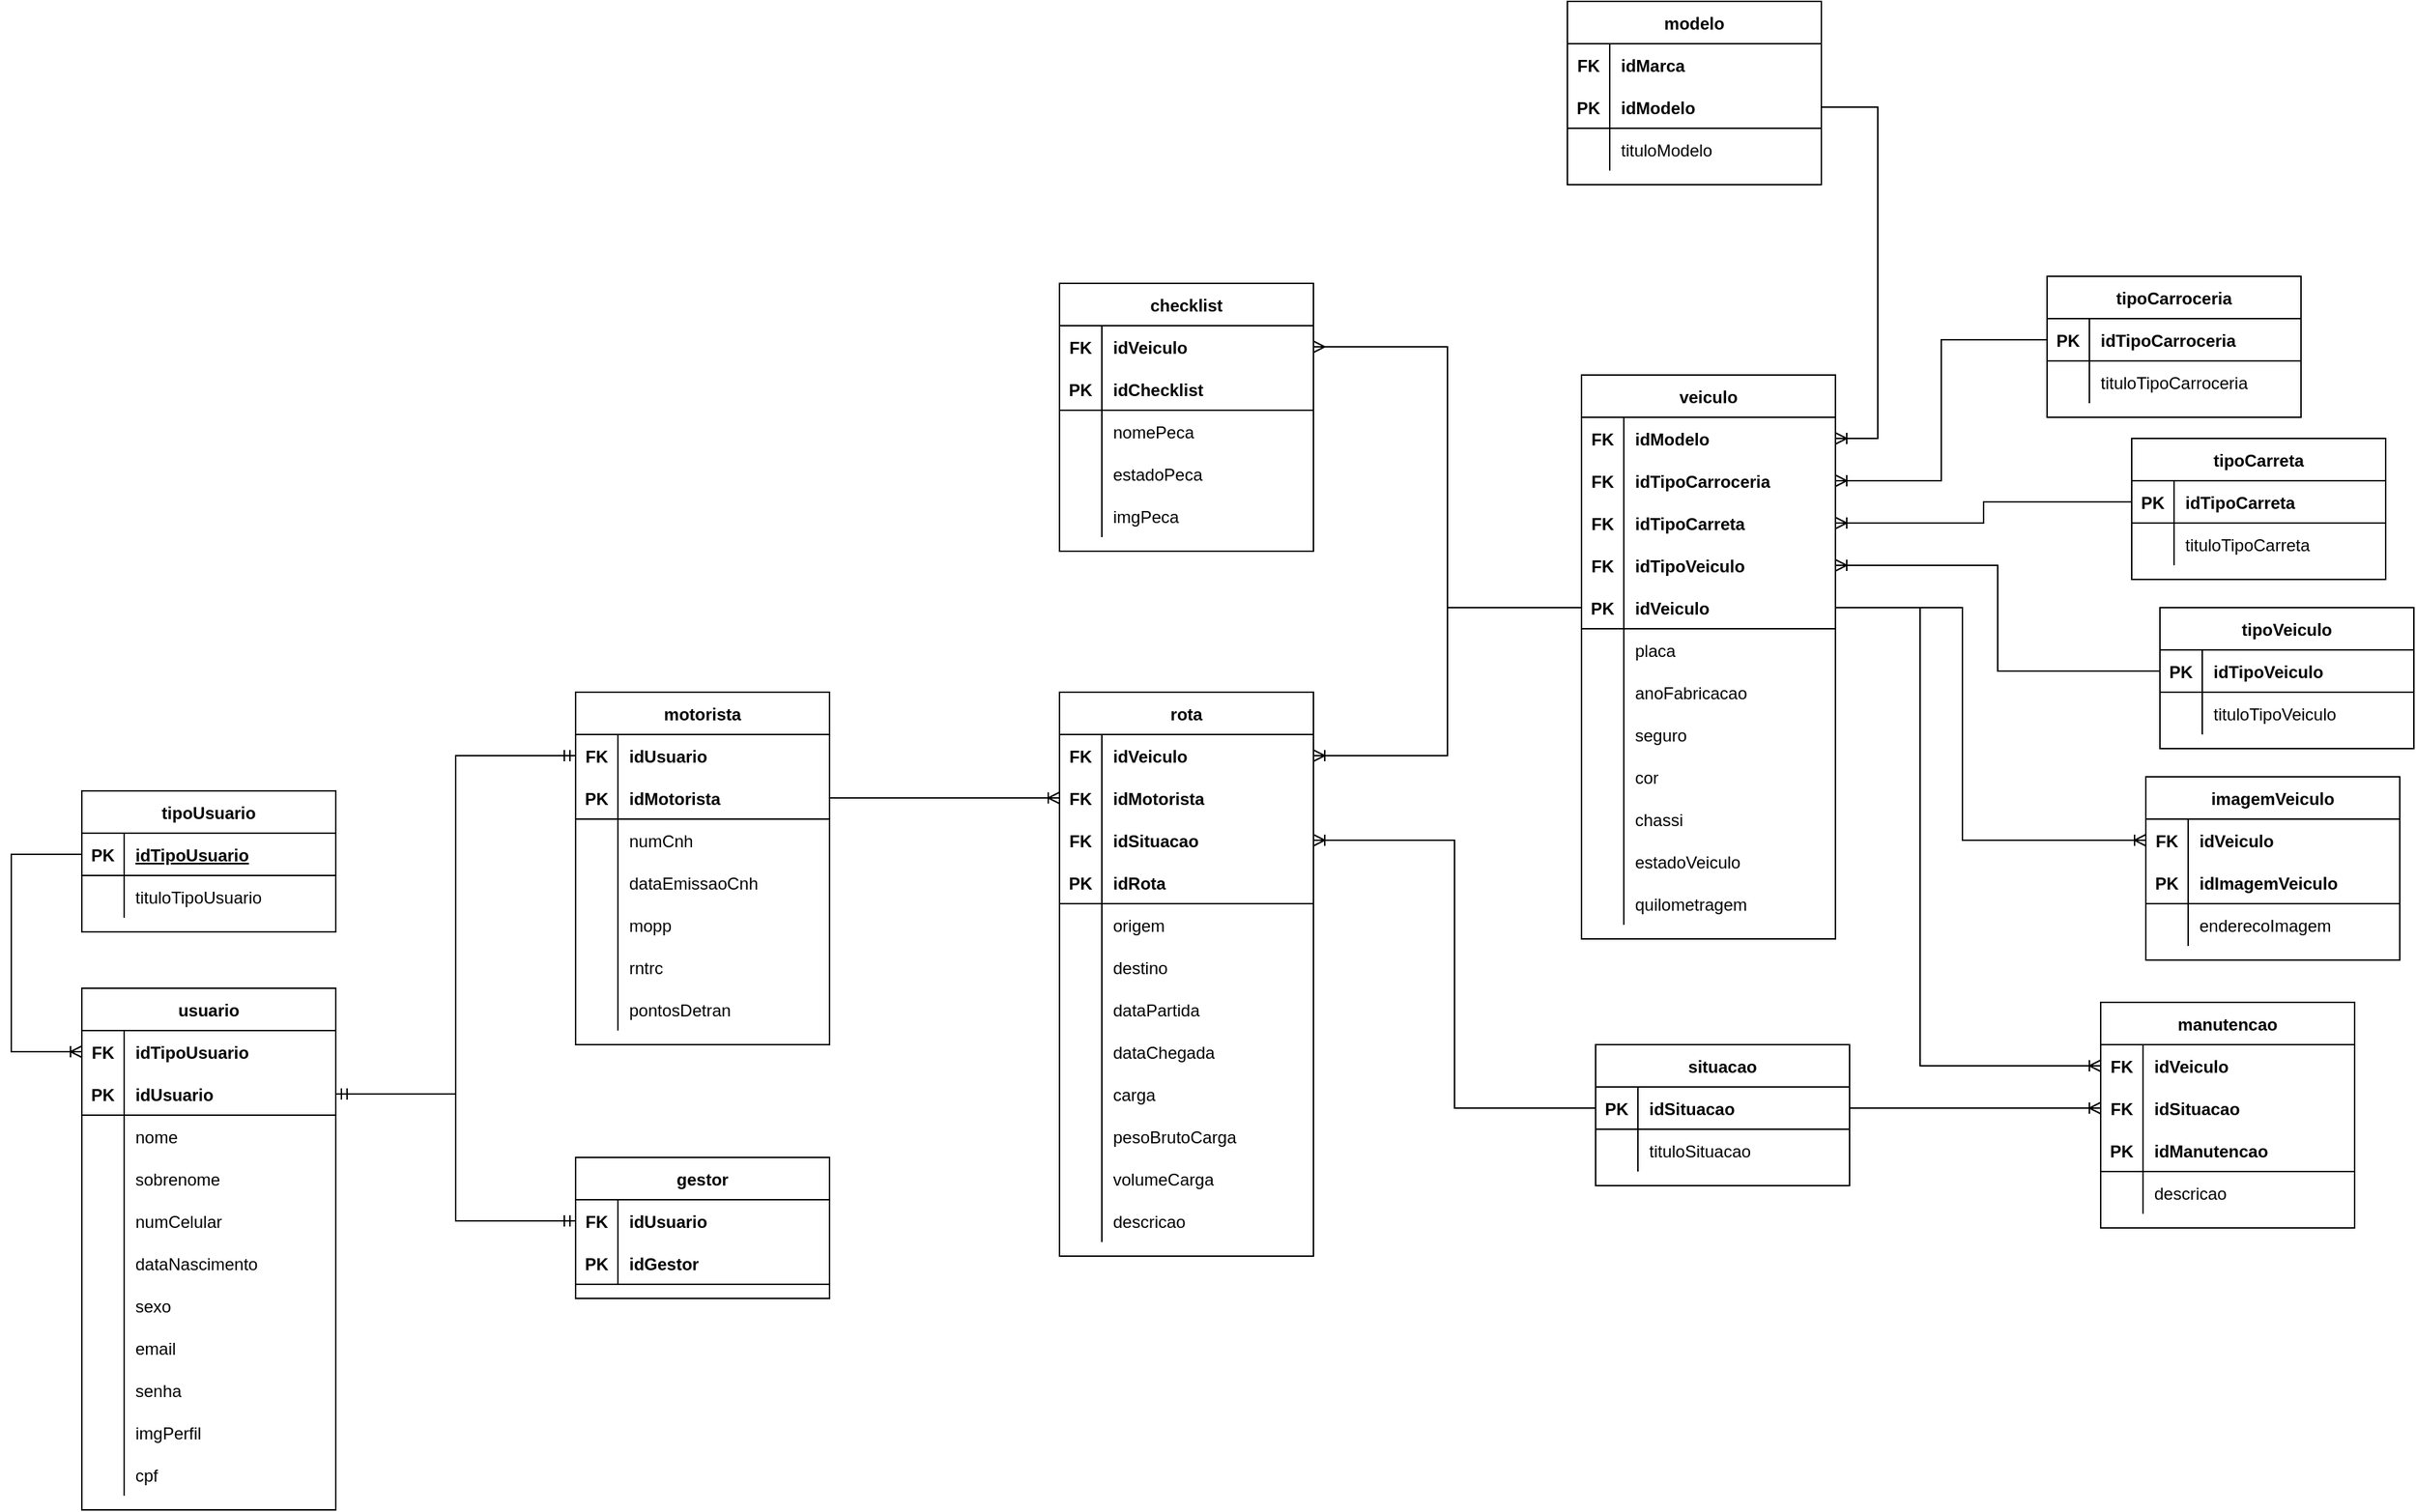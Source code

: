 <mxfile version="17.2.1" type="device" pages="2"><diagram id="1GKJzEx-R1b2Brp_yU0L" name="modelo-logico"><mxGraphModel dx="1920" dy="1778" grid="1" gridSize="10" guides="1" tooltips="1" connect="1" arrows="1" fold="1" page="1" pageScale="1" pageWidth="827" pageHeight="1169" math="0" shadow="0"><root><mxCell id="0"/><mxCell id="1" parent="0"/><mxCell id="cU_Qo0ArDRkJJlJCVyYE-1" value="veiculo" style="shape=table;startSize=30;container=1;collapsible=1;childLayout=tableLayout;fixedRows=1;rowLines=0;fontStyle=1;align=center;resizeLast=1;" parent="1" vertex="1"><mxGeometry x="360" y="-475" width="180" height="400" as="geometry"/></mxCell><mxCell id="KGdaGnfpe22zl6-gpxA--7" value="" style="shape=tableRow;horizontal=0;startSize=0;swimlaneHead=0;swimlaneBody=0;fillColor=none;collapsible=0;dropTarget=0;points=[[0,0.5],[1,0.5]];portConstraint=eastwest;top=0;left=0;right=0;bottom=0;" parent="cU_Qo0ArDRkJJlJCVyYE-1" vertex="1"><mxGeometry y="30" width="180" height="30" as="geometry"/></mxCell><mxCell id="KGdaGnfpe22zl6-gpxA--8" value="FK" style="shape=partialRectangle;connectable=0;fillColor=none;top=0;left=0;bottom=0;right=0;fontStyle=1;overflow=hidden;" parent="KGdaGnfpe22zl6-gpxA--7" vertex="1"><mxGeometry width="30" height="30" as="geometry"><mxRectangle width="30" height="30" as="alternateBounds"/></mxGeometry></mxCell><mxCell id="KGdaGnfpe22zl6-gpxA--9" value="idModelo" style="shape=partialRectangle;connectable=0;fillColor=none;top=0;left=0;bottom=0;right=0;align=left;spacingLeft=6;fontStyle=1;overflow=hidden;" parent="KGdaGnfpe22zl6-gpxA--7" vertex="1"><mxGeometry x="30" width="150" height="30" as="geometry"><mxRectangle width="150" height="30" as="alternateBounds"/></mxGeometry></mxCell><mxCell id="rmTXHxQ-v0osWVu6WS2o-50" value="" style="shape=tableRow;horizontal=0;startSize=0;swimlaneHead=0;swimlaneBody=0;fillColor=none;collapsible=0;dropTarget=0;points=[[0,0.5],[1,0.5]];portConstraint=eastwest;top=0;left=0;right=0;bottom=0;" parent="cU_Qo0ArDRkJJlJCVyYE-1" vertex="1"><mxGeometry y="60" width="180" height="30" as="geometry"/></mxCell><mxCell id="rmTXHxQ-v0osWVu6WS2o-51" value="FK" style="shape=partialRectangle;connectable=0;fillColor=none;top=0;left=0;bottom=0;right=0;fontStyle=1;overflow=hidden;" parent="rmTXHxQ-v0osWVu6WS2o-50" vertex="1"><mxGeometry width="30" height="30" as="geometry"><mxRectangle width="30" height="30" as="alternateBounds"/></mxGeometry></mxCell><mxCell id="rmTXHxQ-v0osWVu6WS2o-52" value="idTipoCarroceria" style="shape=partialRectangle;connectable=0;fillColor=none;top=0;left=0;bottom=0;right=0;align=left;spacingLeft=6;fontStyle=1;overflow=hidden;" parent="rmTXHxQ-v0osWVu6WS2o-50" vertex="1"><mxGeometry x="30" width="150" height="30" as="geometry"><mxRectangle width="150" height="30" as="alternateBounds"/></mxGeometry></mxCell><mxCell id="rmTXHxQ-v0osWVu6WS2o-53" value="" style="shape=tableRow;horizontal=0;startSize=0;swimlaneHead=0;swimlaneBody=0;fillColor=none;collapsible=0;dropTarget=0;points=[[0,0.5],[1,0.5]];portConstraint=eastwest;top=0;left=0;right=0;bottom=0;" parent="cU_Qo0ArDRkJJlJCVyYE-1" vertex="1"><mxGeometry y="90" width="180" height="30" as="geometry"/></mxCell><mxCell id="rmTXHxQ-v0osWVu6WS2o-54" value="FK" style="shape=partialRectangle;connectable=0;fillColor=none;top=0;left=0;bottom=0;right=0;fontStyle=1;overflow=hidden;" parent="rmTXHxQ-v0osWVu6WS2o-53" vertex="1"><mxGeometry width="30" height="30" as="geometry"><mxRectangle width="30" height="30" as="alternateBounds"/></mxGeometry></mxCell><mxCell id="rmTXHxQ-v0osWVu6WS2o-55" value="idTipoCarreta" style="shape=partialRectangle;connectable=0;fillColor=none;top=0;left=0;bottom=0;right=0;align=left;spacingLeft=6;fontStyle=1;overflow=hidden;" parent="rmTXHxQ-v0osWVu6WS2o-53" vertex="1"><mxGeometry x="30" width="150" height="30" as="geometry"><mxRectangle width="150" height="30" as="alternateBounds"/></mxGeometry></mxCell><mxCell id="rmTXHxQ-v0osWVu6WS2o-56" value="" style="shape=tableRow;horizontal=0;startSize=0;swimlaneHead=0;swimlaneBody=0;fillColor=none;collapsible=0;dropTarget=0;points=[[0,0.5],[1,0.5]];portConstraint=eastwest;top=0;left=0;right=0;bottom=0;" parent="cU_Qo0ArDRkJJlJCVyYE-1" vertex="1"><mxGeometry y="120" width="180" height="30" as="geometry"/></mxCell><mxCell id="rmTXHxQ-v0osWVu6WS2o-57" value="FK" style="shape=partialRectangle;connectable=0;fillColor=none;top=0;left=0;bottom=0;right=0;fontStyle=1;overflow=hidden;" parent="rmTXHxQ-v0osWVu6WS2o-56" vertex="1"><mxGeometry width="30" height="30" as="geometry"><mxRectangle width="30" height="30" as="alternateBounds"/></mxGeometry></mxCell><mxCell id="rmTXHxQ-v0osWVu6WS2o-58" value="idTipoVeiculo" style="shape=partialRectangle;connectable=0;fillColor=none;top=0;left=0;bottom=0;right=0;align=left;spacingLeft=6;fontStyle=1;overflow=hidden;" parent="rmTXHxQ-v0osWVu6WS2o-56" vertex="1"><mxGeometry x="30" width="150" height="30" as="geometry"><mxRectangle width="150" height="30" as="alternateBounds"/></mxGeometry></mxCell><mxCell id="cU_Qo0ArDRkJJlJCVyYE-2" value="" style="shape=tableRow;horizontal=0;startSize=0;swimlaneHead=0;swimlaneBody=0;fillColor=none;collapsible=0;dropTarget=0;points=[[0,0.5],[1,0.5]];portConstraint=eastwest;top=0;left=0;right=0;bottom=1;" parent="cU_Qo0ArDRkJJlJCVyYE-1" vertex="1"><mxGeometry y="150" width="180" height="30" as="geometry"/></mxCell><mxCell id="cU_Qo0ArDRkJJlJCVyYE-3" value="PK" style="shape=partialRectangle;connectable=0;fillColor=none;top=0;left=0;bottom=0;right=0;fontStyle=1;overflow=hidden;" parent="cU_Qo0ArDRkJJlJCVyYE-2" vertex="1"><mxGeometry width="30" height="30" as="geometry"><mxRectangle width="30" height="30" as="alternateBounds"/></mxGeometry></mxCell><mxCell id="cU_Qo0ArDRkJJlJCVyYE-4" value="idVeiculo" style="shape=partialRectangle;connectable=0;fillColor=none;top=0;left=0;bottom=0;right=0;align=left;spacingLeft=6;fontStyle=1;overflow=hidden;" parent="cU_Qo0ArDRkJJlJCVyYE-2" vertex="1"><mxGeometry x="30" width="150" height="30" as="geometry"><mxRectangle width="150" height="30" as="alternateBounds"/></mxGeometry></mxCell><mxCell id="cU_Qo0ArDRkJJlJCVyYE-11" value="" style="shape=tableRow;horizontal=0;startSize=0;swimlaneHead=0;swimlaneBody=0;fillColor=none;collapsible=0;dropTarget=0;points=[[0,0.5],[1,0.5]];portConstraint=eastwest;top=0;left=0;right=0;bottom=0;" parent="cU_Qo0ArDRkJJlJCVyYE-1" vertex="1"><mxGeometry y="180" width="180" height="30" as="geometry"/></mxCell><mxCell id="cU_Qo0ArDRkJJlJCVyYE-12" value="" style="shape=partialRectangle;connectable=0;fillColor=none;top=0;left=0;bottom=0;right=0;editable=1;overflow=hidden;" parent="cU_Qo0ArDRkJJlJCVyYE-11" vertex="1"><mxGeometry width="30" height="30" as="geometry"><mxRectangle width="30" height="30" as="alternateBounds"/></mxGeometry></mxCell><mxCell id="cU_Qo0ArDRkJJlJCVyYE-13" value="placa" style="shape=partialRectangle;connectable=0;fillColor=none;top=0;left=0;bottom=0;right=0;align=left;spacingLeft=6;overflow=hidden;" parent="cU_Qo0ArDRkJJlJCVyYE-11" vertex="1"><mxGeometry x="30" width="150" height="30" as="geometry"><mxRectangle width="150" height="30" as="alternateBounds"/></mxGeometry></mxCell><mxCell id="rmTXHxQ-v0osWVu6WS2o-38" value="" style="shape=tableRow;horizontal=0;startSize=0;swimlaneHead=0;swimlaneBody=0;fillColor=none;collapsible=0;dropTarget=0;points=[[0,0.5],[1,0.5]];portConstraint=eastwest;top=0;left=0;right=0;bottom=0;" parent="cU_Qo0ArDRkJJlJCVyYE-1" vertex="1"><mxGeometry y="210" width="180" height="30" as="geometry"/></mxCell><mxCell id="rmTXHxQ-v0osWVu6WS2o-39" value="" style="shape=partialRectangle;connectable=0;fillColor=none;top=0;left=0;bottom=0;right=0;editable=1;overflow=hidden;" parent="rmTXHxQ-v0osWVu6WS2o-38" vertex="1"><mxGeometry width="30" height="30" as="geometry"><mxRectangle width="30" height="30" as="alternateBounds"/></mxGeometry></mxCell><mxCell id="rmTXHxQ-v0osWVu6WS2o-40" value="anoFabricacao" style="shape=partialRectangle;connectable=0;fillColor=none;top=0;left=0;bottom=0;right=0;align=left;spacingLeft=6;overflow=hidden;" parent="rmTXHxQ-v0osWVu6WS2o-38" vertex="1"><mxGeometry x="30" width="150" height="30" as="geometry"><mxRectangle width="150" height="30" as="alternateBounds"/></mxGeometry></mxCell><mxCell id="rmTXHxQ-v0osWVu6WS2o-41" value="" style="shape=tableRow;horizontal=0;startSize=0;swimlaneHead=0;swimlaneBody=0;fillColor=none;collapsible=0;dropTarget=0;points=[[0,0.5],[1,0.5]];portConstraint=eastwest;top=0;left=0;right=0;bottom=0;" parent="cU_Qo0ArDRkJJlJCVyYE-1" vertex="1"><mxGeometry y="240" width="180" height="30" as="geometry"/></mxCell><mxCell id="rmTXHxQ-v0osWVu6WS2o-42" value="" style="shape=partialRectangle;connectable=0;fillColor=none;top=0;left=0;bottom=0;right=0;editable=1;overflow=hidden;" parent="rmTXHxQ-v0osWVu6WS2o-41" vertex="1"><mxGeometry width="30" height="30" as="geometry"><mxRectangle width="30" height="30" as="alternateBounds"/></mxGeometry></mxCell><mxCell id="rmTXHxQ-v0osWVu6WS2o-43" value="seguro" style="shape=partialRectangle;connectable=0;fillColor=none;top=0;left=0;bottom=0;right=0;align=left;spacingLeft=6;overflow=hidden;" parent="rmTXHxQ-v0osWVu6WS2o-41" vertex="1"><mxGeometry x="30" width="150" height="30" as="geometry"><mxRectangle width="150" height="30" as="alternateBounds"/></mxGeometry></mxCell><mxCell id="rmTXHxQ-v0osWVu6WS2o-44" value="" style="shape=tableRow;horizontal=0;startSize=0;swimlaneHead=0;swimlaneBody=0;fillColor=none;collapsible=0;dropTarget=0;points=[[0,0.5],[1,0.5]];portConstraint=eastwest;top=0;left=0;right=0;bottom=0;" parent="cU_Qo0ArDRkJJlJCVyYE-1" vertex="1"><mxGeometry y="270" width="180" height="30" as="geometry"/></mxCell><mxCell id="rmTXHxQ-v0osWVu6WS2o-45" value="" style="shape=partialRectangle;connectable=0;fillColor=none;top=0;left=0;bottom=0;right=0;editable=1;overflow=hidden;" parent="rmTXHxQ-v0osWVu6WS2o-44" vertex="1"><mxGeometry width="30" height="30" as="geometry"><mxRectangle width="30" height="30" as="alternateBounds"/></mxGeometry></mxCell><mxCell id="rmTXHxQ-v0osWVu6WS2o-46" value="cor" style="shape=partialRectangle;connectable=0;fillColor=none;top=0;left=0;bottom=0;right=0;align=left;spacingLeft=6;overflow=hidden;" parent="rmTXHxQ-v0osWVu6WS2o-44" vertex="1"><mxGeometry x="30" width="150" height="30" as="geometry"><mxRectangle width="150" height="30" as="alternateBounds"/></mxGeometry></mxCell><mxCell id="rmTXHxQ-v0osWVu6WS2o-47" value="" style="shape=tableRow;horizontal=0;startSize=0;swimlaneHead=0;swimlaneBody=0;fillColor=none;collapsible=0;dropTarget=0;points=[[0,0.5],[1,0.5]];portConstraint=eastwest;top=0;left=0;right=0;bottom=0;" parent="cU_Qo0ArDRkJJlJCVyYE-1" vertex="1"><mxGeometry y="300" width="180" height="30" as="geometry"/></mxCell><mxCell id="rmTXHxQ-v0osWVu6WS2o-48" value="" style="shape=partialRectangle;connectable=0;fillColor=none;top=0;left=0;bottom=0;right=0;editable=1;overflow=hidden;" parent="rmTXHxQ-v0osWVu6WS2o-47" vertex="1"><mxGeometry width="30" height="30" as="geometry"><mxRectangle width="30" height="30" as="alternateBounds"/></mxGeometry></mxCell><mxCell id="rmTXHxQ-v0osWVu6WS2o-49" value="chassi" style="shape=partialRectangle;connectable=0;fillColor=none;top=0;left=0;bottom=0;right=0;align=left;spacingLeft=6;overflow=hidden;" parent="rmTXHxQ-v0osWVu6WS2o-47" vertex="1"><mxGeometry x="30" width="150" height="30" as="geometry"><mxRectangle width="150" height="30" as="alternateBounds"/></mxGeometry></mxCell><mxCell id="HEuEz6NUkV56jWTletLe-1" value="" style="shape=tableRow;horizontal=0;startSize=0;swimlaneHead=0;swimlaneBody=0;fillColor=none;collapsible=0;dropTarget=0;points=[[0,0.5],[1,0.5]];portConstraint=eastwest;top=0;left=0;right=0;bottom=0;" parent="cU_Qo0ArDRkJJlJCVyYE-1" vertex="1"><mxGeometry y="330" width="180" height="30" as="geometry"/></mxCell><mxCell id="HEuEz6NUkV56jWTletLe-2" value="" style="shape=partialRectangle;connectable=0;fillColor=none;top=0;left=0;bottom=0;right=0;editable=1;overflow=hidden;" parent="HEuEz6NUkV56jWTletLe-1" vertex="1"><mxGeometry width="30" height="30" as="geometry"><mxRectangle width="30" height="30" as="alternateBounds"/></mxGeometry></mxCell><mxCell id="HEuEz6NUkV56jWTletLe-3" value="estadoVeiculo" style="shape=partialRectangle;connectable=0;fillColor=none;top=0;left=0;bottom=0;right=0;align=left;spacingLeft=6;overflow=hidden;" parent="HEuEz6NUkV56jWTletLe-1" vertex="1"><mxGeometry x="30" width="150" height="30" as="geometry"><mxRectangle width="150" height="30" as="alternateBounds"/></mxGeometry></mxCell><mxCell id="SOmVgs3SFXNFuTZbtKd7-4" value="" style="shape=tableRow;horizontal=0;startSize=0;swimlaneHead=0;swimlaneBody=0;fillColor=none;collapsible=0;dropTarget=0;points=[[0,0.5],[1,0.5]];portConstraint=eastwest;top=0;left=0;right=0;bottom=0;" parent="cU_Qo0ArDRkJJlJCVyYE-1" vertex="1"><mxGeometry y="360" width="180" height="30" as="geometry"/></mxCell><mxCell id="SOmVgs3SFXNFuTZbtKd7-5" value="" style="shape=partialRectangle;connectable=0;fillColor=none;top=0;left=0;bottom=0;right=0;editable=1;overflow=hidden;" parent="SOmVgs3SFXNFuTZbtKd7-4" vertex="1"><mxGeometry width="30" height="30" as="geometry"><mxRectangle width="30" height="30" as="alternateBounds"/></mxGeometry></mxCell><mxCell id="SOmVgs3SFXNFuTZbtKd7-6" value="quilometragem" style="shape=partialRectangle;connectable=0;fillColor=none;top=0;left=0;bottom=0;right=0;align=left;spacingLeft=6;overflow=hidden;" parent="SOmVgs3SFXNFuTZbtKd7-4" vertex="1"><mxGeometry x="30" width="150" height="30" as="geometry"><mxRectangle width="150" height="30" as="alternateBounds"/></mxGeometry></mxCell><mxCell id="cU_Qo0ArDRkJJlJCVyYE-14" value="tipoUsuario" style="shape=table;startSize=30;container=1;collapsible=1;childLayout=tableLayout;fixedRows=1;rowLines=0;fontStyle=1;align=center;resizeLast=1;" parent="1" vertex="1"><mxGeometry x="-703" y="-180" width="180" height="100" as="geometry"/></mxCell><mxCell id="cU_Qo0ArDRkJJlJCVyYE-15" value="" style="shape=tableRow;horizontal=0;startSize=0;swimlaneHead=0;swimlaneBody=0;fillColor=none;collapsible=0;dropTarget=0;points=[[0,0.5],[1,0.5]];portConstraint=eastwest;top=0;left=0;right=0;bottom=1;" parent="cU_Qo0ArDRkJJlJCVyYE-14" vertex="1"><mxGeometry y="30" width="180" height="30" as="geometry"/></mxCell><mxCell id="cU_Qo0ArDRkJJlJCVyYE-16" value="PK" style="shape=partialRectangle;connectable=0;fillColor=none;top=0;left=0;bottom=0;right=0;fontStyle=1;overflow=hidden;" parent="cU_Qo0ArDRkJJlJCVyYE-15" vertex="1"><mxGeometry width="30" height="30" as="geometry"><mxRectangle width="30" height="30" as="alternateBounds"/></mxGeometry></mxCell><mxCell id="cU_Qo0ArDRkJJlJCVyYE-17" value="idTipoUsuario" style="shape=partialRectangle;connectable=0;fillColor=none;top=0;left=0;bottom=0;right=0;align=left;spacingLeft=6;fontStyle=5;overflow=hidden;" parent="cU_Qo0ArDRkJJlJCVyYE-15" vertex="1"><mxGeometry x="30" width="150" height="30" as="geometry"><mxRectangle width="150" height="30" as="alternateBounds"/></mxGeometry></mxCell><mxCell id="cU_Qo0ArDRkJJlJCVyYE-18" value="" style="shape=tableRow;horizontal=0;startSize=0;swimlaneHead=0;swimlaneBody=0;fillColor=none;collapsible=0;dropTarget=0;points=[[0,0.5],[1,0.5]];portConstraint=eastwest;top=0;left=0;right=0;bottom=0;" parent="cU_Qo0ArDRkJJlJCVyYE-14" vertex="1"><mxGeometry y="60" width="180" height="30" as="geometry"/></mxCell><mxCell id="cU_Qo0ArDRkJJlJCVyYE-19" value="" style="shape=partialRectangle;connectable=0;fillColor=none;top=0;left=0;bottom=0;right=0;editable=1;overflow=hidden;" parent="cU_Qo0ArDRkJJlJCVyYE-18" vertex="1"><mxGeometry width="30" height="30" as="geometry"><mxRectangle width="30" height="30" as="alternateBounds"/></mxGeometry></mxCell><mxCell id="cU_Qo0ArDRkJJlJCVyYE-20" value="tituloTipoUsuario" style="shape=partialRectangle;connectable=0;fillColor=none;top=0;left=0;bottom=0;right=0;align=left;spacingLeft=6;overflow=hidden;" parent="cU_Qo0ArDRkJJlJCVyYE-18" vertex="1"><mxGeometry x="30" width="150" height="30" as="geometry"><mxRectangle width="150" height="30" as="alternateBounds"/></mxGeometry></mxCell><mxCell id="cU_Qo0ArDRkJJlJCVyYE-40" value="motorista" style="shape=table;startSize=30;container=1;collapsible=1;childLayout=tableLayout;fixedRows=1;rowLines=0;fontStyle=1;align=center;resizeLast=1;" parent="1" vertex="1"><mxGeometry x="-353" y="-250" width="180" height="250" as="geometry"/></mxCell><mxCell id="UNGtlIFPFoH0tZq8d7-p-1" value="" style="shape=tableRow;horizontal=0;startSize=0;swimlaneHead=0;swimlaneBody=0;fillColor=none;collapsible=0;dropTarget=0;points=[[0,0.5],[1,0.5]];portConstraint=eastwest;top=0;left=0;right=0;bottom=0;" parent="cU_Qo0ArDRkJJlJCVyYE-40" vertex="1"><mxGeometry y="30" width="180" height="30" as="geometry"/></mxCell><mxCell id="UNGtlIFPFoH0tZq8d7-p-2" value="FK" style="shape=partialRectangle;connectable=0;fillColor=none;top=0;left=0;bottom=0;right=0;fontStyle=1;overflow=hidden;" parent="UNGtlIFPFoH0tZq8d7-p-1" vertex="1"><mxGeometry width="30" height="30" as="geometry"><mxRectangle width="30" height="30" as="alternateBounds"/></mxGeometry></mxCell><mxCell id="UNGtlIFPFoH0tZq8d7-p-3" value="idUsuario" style="shape=partialRectangle;connectable=0;fillColor=none;top=0;left=0;bottom=0;right=0;align=left;spacingLeft=6;fontStyle=1;overflow=hidden;" parent="UNGtlIFPFoH0tZq8d7-p-1" vertex="1"><mxGeometry x="30" width="150" height="30" as="geometry"><mxRectangle width="150" height="30" as="alternateBounds"/></mxGeometry></mxCell><mxCell id="cU_Qo0ArDRkJJlJCVyYE-41" value="" style="shape=tableRow;horizontal=0;startSize=0;swimlaneHead=0;swimlaneBody=0;fillColor=none;collapsible=0;dropTarget=0;points=[[0,0.5],[1,0.5]];portConstraint=eastwest;top=0;left=0;right=0;bottom=1;" parent="cU_Qo0ArDRkJJlJCVyYE-40" vertex="1"><mxGeometry y="60" width="180" height="30" as="geometry"/></mxCell><mxCell id="cU_Qo0ArDRkJJlJCVyYE-42" value="PK" style="shape=partialRectangle;connectable=0;fillColor=none;top=0;left=0;bottom=0;right=0;fontStyle=1;overflow=hidden;" parent="cU_Qo0ArDRkJJlJCVyYE-41" vertex="1"><mxGeometry width="30" height="30" as="geometry"><mxRectangle width="30" height="30" as="alternateBounds"/></mxGeometry></mxCell><mxCell id="cU_Qo0ArDRkJJlJCVyYE-43" value="idMotorista" style="shape=partialRectangle;connectable=0;fillColor=none;top=0;left=0;bottom=0;right=0;align=left;spacingLeft=6;fontStyle=1;overflow=hidden;" parent="cU_Qo0ArDRkJJlJCVyYE-41" vertex="1"><mxGeometry x="30" width="150" height="30" as="geometry"><mxRectangle width="150" height="30" as="alternateBounds"/></mxGeometry></mxCell><mxCell id="cU_Qo0ArDRkJJlJCVyYE-47" value="" style="shape=tableRow;horizontal=0;startSize=0;swimlaneHead=0;swimlaneBody=0;fillColor=none;collapsible=0;dropTarget=0;points=[[0,0.5],[1,0.5]];portConstraint=eastwest;top=0;left=0;right=0;bottom=0;" parent="cU_Qo0ArDRkJJlJCVyYE-40" vertex="1"><mxGeometry y="90" width="180" height="30" as="geometry"/></mxCell><mxCell id="cU_Qo0ArDRkJJlJCVyYE-48" value="" style="shape=partialRectangle;connectable=0;fillColor=none;top=0;left=0;bottom=0;right=0;editable=1;overflow=hidden;" parent="cU_Qo0ArDRkJJlJCVyYE-47" vertex="1"><mxGeometry width="30" height="30" as="geometry"><mxRectangle width="30" height="30" as="alternateBounds"/></mxGeometry></mxCell><mxCell id="cU_Qo0ArDRkJJlJCVyYE-49" value="numCnh" style="shape=partialRectangle;connectable=0;fillColor=none;top=0;left=0;bottom=0;right=0;align=left;spacingLeft=6;overflow=hidden;" parent="cU_Qo0ArDRkJJlJCVyYE-47" vertex="1"><mxGeometry x="30" width="150" height="30" as="geometry"><mxRectangle width="150" height="30" as="alternateBounds"/></mxGeometry></mxCell><mxCell id="cU_Qo0ArDRkJJlJCVyYE-50" value="" style="shape=tableRow;horizontal=0;startSize=0;swimlaneHead=0;swimlaneBody=0;fillColor=none;collapsible=0;dropTarget=0;points=[[0,0.5],[1,0.5]];portConstraint=eastwest;top=0;left=0;right=0;bottom=0;" parent="cU_Qo0ArDRkJJlJCVyYE-40" vertex="1"><mxGeometry y="120" width="180" height="30" as="geometry"/></mxCell><mxCell id="cU_Qo0ArDRkJJlJCVyYE-51" value="" style="shape=partialRectangle;connectable=0;fillColor=none;top=0;left=0;bottom=0;right=0;editable=1;overflow=hidden;" parent="cU_Qo0ArDRkJJlJCVyYE-50" vertex="1"><mxGeometry width="30" height="30" as="geometry"><mxRectangle width="30" height="30" as="alternateBounds"/></mxGeometry></mxCell><mxCell id="cU_Qo0ArDRkJJlJCVyYE-52" value="dataEmissaoCnh" style="shape=partialRectangle;connectable=0;fillColor=none;top=0;left=0;bottom=0;right=0;align=left;spacingLeft=6;overflow=hidden;" parent="cU_Qo0ArDRkJJlJCVyYE-50" vertex="1"><mxGeometry x="30" width="150" height="30" as="geometry"><mxRectangle width="150" height="30" as="alternateBounds"/></mxGeometry></mxCell><mxCell id="UNGtlIFPFoH0tZq8d7-p-13" value="" style="shape=tableRow;horizontal=0;startSize=0;swimlaneHead=0;swimlaneBody=0;fillColor=none;collapsible=0;dropTarget=0;points=[[0,0.5],[1,0.5]];portConstraint=eastwest;top=0;left=0;right=0;bottom=0;" parent="cU_Qo0ArDRkJJlJCVyYE-40" vertex="1"><mxGeometry y="150" width="180" height="30" as="geometry"/></mxCell><mxCell id="UNGtlIFPFoH0tZq8d7-p-14" value="" style="shape=partialRectangle;connectable=0;fillColor=none;top=0;left=0;bottom=0;right=0;editable=1;overflow=hidden;" parent="UNGtlIFPFoH0tZq8d7-p-13" vertex="1"><mxGeometry width="30" height="30" as="geometry"><mxRectangle width="30" height="30" as="alternateBounds"/></mxGeometry></mxCell><mxCell id="UNGtlIFPFoH0tZq8d7-p-15" value="mopp" style="shape=partialRectangle;connectable=0;fillColor=none;top=0;left=0;bottom=0;right=0;align=left;spacingLeft=6;overflow=hidden;" parent="UNGtlIFPFoH0tZq8d7-p-13" vertex="1"><mxGeometry x="30" width="150" height="30" as="geometry"><mxRectangle width="150" height="30" as="alternateBounds"/></mxGeometry></mxCell><mxCell id="viOGtfBpCuzyzNtDY_bK-16" value="" style="shape=tableRow;horizontal=0;startSize=0;swimlaneHead=0;swimlaneBody=0;fillColor=none;collapsible=0;dropTarget=0;points=[[0,0.5],[1,0.5]];portConstraint=eastwest;top=0;left=0;right=0;bottom=0;" parent="cU_Qo0ArDRkJJlJCVyYE-40" vertex="1"><mxGeometry y="180" width="180" height="30" as="geometry"/></mxCell><mxCell id="viOGtfBpCuzyzNtDY_bK-17" value="" style="shape=partialRectangle;connectable=0;fillColor=none;top=0;left=0;bottom=0;right=0;editable=1;overflow=hidden;" parent="viOGtfBpCuzyzNtDY_bK-16" vertex="1"><mxGeometry width="30" height="30" as="geometry"><mxRectangle width="30" height="30" as="alternateBounds"/></mxGeometry></mxCell><mxCell id="viOGtfBpCuzyzNtDY_bK-18" value="rntrc" style="shape=partialRectangle;connectable=0;fillColor=none;top=0;left=0;bottom=0;right=0;align=left;spacingLeft=6;overflow=hidden;" parent="viOGtfBpCuzyzNtDY_bK-16" vertex="1"><mxGeometry x="30" width="150" height="30" as="geometry"><mxRectangle width="150" height="30" as="alternateBounds"/></mxGeometry></mxCell><mxCell id="SOmVgs3SFXNFuTZbtKd7-1" value="" style="shape=tableRow;horizontal=0;startSize=0;swimlaneHead=0;swimlaneBody=0;fillColor=none;collapsible=0;dropTarget=0;points=[[0,0.5],[1,0.5]];portConstraint=eastwest;top=0;left=0;right=0;bottom=0;" parent="cU_Qo0ArDRkJJlJCVyYE-40" vertex="1"><mxGeometry y="210" width="180" height="30" as="geometry"/></mxCell><mxCell id="SOmVgs3SFXNFuTZbtKd7-2" value="" style="shape=partialRectangle;connectable=0;fillColor=none;top=0;left=0;bottom=0;right=0;editable=1;overflow=hidden;" parent="SOmVgs3SFXNFuTZbtKd7-1" vertex="1"><mxGeometry width="30" height="30" as="geometry"><mxRectangle width="30" height="30" as="alternateBounds"/></mxGeometry></mxCell><mxCell id="SOmVgs3SFXNFuTZbtKd7-3" value="pontosDetran" style="shape=partialRectangle;connectable=0;fillColor=none;top=0;left=0;bottom=0;right=0;align=left;spacingLeft=6;overflow=hidden;" parent="SOmVgs3SFXNFuTZbtKd7-1" vertex="1"><mxGeometry x="30" width="150" height="30" as="geometry"><mxRectangle width="150" height="30" as="alternateBounds"/></mxGeometry></mxCell><mxCell id="cU_Qo0ArDRkJJlJCVyYE-53" value="gestor" style="shape=table;startSize=30;container=1;collapsible=1;childLayout=tableLayout;fixedRows=1;rowLines=0;fontStyle=1;align=center;resizeLast=1;" parent="1" vertex="1"><mxGeometry x="-353" y="80" width="180" height="100" as="geometry"/></mxCell><mxCell id="UNGtlIFPFoH0tZq8d7-p-4" value="" style="shape=tableRow;horizontal=0;startSize=0;swimlaneHead=0;swimlaneBody=0;fillColor=none;collapsible=0;dropTarget=0;points=[[0,0.5],[1,0.5]];portConstraint=eastwest;top=0;left=0;right=0;bottom=0;" parent="cU_Qo0ArDRkJJlJCVyYE-53" vertex="1"><mxGeometry y="30" width="180" height="30" as="geometry"/></mxCell><mxCell id="UNGtlIFPFoH0tZq8d7-p-5" value="FK" style="shape=partialRectangle;connectable=0;fillColor=none;top=0;left=0;bottom=0;right=0;fontStyle=1;overflow=hidden;" parent="UNGtlIFPFoH0tZq8d7-p-4" vertex="1"><mxGeometry width="30" height="30" as="geometry"><mxRectangle width="30" height="30" as="alternateBounds"/></mxGeometry></mxCell><mxCell id="UNGtlIFPFoH0tZq8d7-p-6" value="idUsuario" style="shape=partialRectangle;connectable=0;fillColor=none;top=0;left=0;bottom=0;right=0;align=left;spacingLeft=6;fontStyle=1;overflow=hidden;" parent="UNGtlIFPFoH0tZq8d7-p-4" vertex="1"><mxGeometry x="30" width="150" height="30" as="geometry"><mxRectangle width="150" height="30" as="alternateBounds"/></mxGeometry></mxCell><mxCell id="cU_Qo0ArDRkJJlJCVyYE-54" value="" style="shape=tableRow;horizontal=0;startSize=0;swimlaneHead=0;swimlaneBody=0;fillColor=none;collapsible=0;dropTarget=0;points=[[0,0.5],[1,0.5]];portConstraint=eastwest;top=0;left=0;right=0;bottom=1;" parent="cU_Qo0ArDRkJJlJCVyYE-53" vertex="1"><mxGeometry y="60" width="180" height="30" as="geometry"/></mxCell><mxCell id="cU_Qo0ArDRkJJlJCVyYE-55" value="PK" style="shape=partialRectangle;connectable=0;fillColor=none;top=0;left=0;bottom=0;right=0;fontStyle=1;overflow=hidden;" parent="cU_Qo0ArDRkJJlJCVyYE-54" vertex="1"><mxGeometry width="30" height="30" as="geometry"><mxRectangle width="30" height="30" as="alternateBounds"/></mxGeometry></mxCell><mxCell id="cU_Qo0ArDRkJJlJCVyYE-56" value="idGestor" style="shape=partialRectangle;connectable=0;fillColor=none;top=0;left=0;bottom=0;right=0;align=left;spacingLeft=6;fontStyle=1;overflow=hidden;" parent="cU_Qo0ArDRkJJlJCVyYE-54" vertex="1"><mxGeometry x="30" width="150" height="30" as="geometry"><mxRectangle width="150" height="30" as="alternateBounds"/></mxGeometry></mxCell><mxCell id="cU_Qo0ArDRkJJlJCVyYE-66" value="rota" style="shape=table;startSize=30;container=1;collapsible=1;childLayout=tableLayout;fixedRows=1;rowLines=0;fontStyle=1;align=center;resizeLast=1;" parent="1" vertex="1"><mxGeometry x="-10" y="-250" width="180" height="400" as="geometry"/></mxCell><mxCell id="rmTXHxQ-v0osWVu6WS2o-59" value="" style="shape=tableRow;horizontal=0;startSize=0;swimlaneHead=0;swimlaneBody=0;fillColor=none;collapsible=0;dropTarget=0;points=[[0,0.5],[1,0.5]];portConstraint=eastwest;top=0;left=0;right=0;bottom=0;" parent="cU_Qo0ArDRkJJlJCVyYE-66" vertex="1"><mxGeometry y="30" width="180" height="30" as="geometry"/></mxCell><mxCell id="rmTXHxQ-v0osWVu6WS2o-60" value="FK" style="shape=partialRectangle;connectable=0;fillColor=none;top=0;left=0;bottom=0;right=0;fontStyle=1;overflow=hidden;" parent="rmTXHxQ-v0osWVu6WS2o-59" vertex="1"><mxGeometry width="30" height="30" as="geometry"><mxRectangle width="30" height="30" as="alternateBounds"/></mxGeometry></mxCell><mxCell id="rmTXHxQ-v0osWVu6WS2o-61" value="idVeiculo" style="shape=partialRectangle;connectable=0;fillColor=none;top=0;left=0;bottom=0;right=0;align=left;spacingLeft=6;fontStyle=1;overflow=hidden;" parent="rmTXHxQ-v0osWVu6WS2o-59" vertex="1"><mxGeometry x="30" width="150" height="30" as="geometry"><mxRectangle width="150" height="30" as="alternateBounds"/></mxGeometry></mxCell><mxCell id="rmTXHxQ-v0osWVu6WS2o-62" value="" style="shape=tableRow;horizontal=0;startSize=0;swimlaneHead=0;swimlaneBody=0;fillColor=none;collapsible=0;dropTarget=0;points=[[0,0.5],[1,0.5]];portConstraint=eastwest;top=0;left=0;right=0;bottom=0;" parent="cU_Qo0ArDRkJJlJCVyYE-66" vertex="1"><mxGeometry y="60" width="180" height="30" as="geometry"/></mxCell><mxCell id="rmTXHxQ-v0osWVu6WS2o-63" value="FK" style="shape=partialRectangle;connectable=0;fillColor=none;top=0;left=0;bottom=0;right=0;fontStyle=1;overflow=hidden;" parent="rmTXHxQ-v0osWVu6WS2o-62" vertex="1"><mxGeometry width="30" height="30" as="geometry"><mxRectangle width="30" height="30" as="alternateBounds"/></mxGeometry></mxCell><mxCell id="rmTXHxQ-v0osWVu6WS2o-64" value="idMotorista" style="shape=partialRectangle;connectable=0;fillColor=none;top=0;left=0;bottom=0;right=0;align=left;spacingLeft=6;fontStyle=1;overflow=hidden;" parent="rmTXHxQ-v0osWVu6WS2o-62" vertex="1"><mxGeometry x="30" width="150" height="30" as="geometry"><mxRectangle width="150" height="30" as="alternateBounds"/></mxGeometry></mxCell><mxCell id="ROTPkUJiSDmQk0iEguZw-8" value="" style="shape=tableRow;horizontal=0;startSize=0;swimlaneHead=0;swimlaneBody=0;fillColor=none;collapsible=0;dropTarget=0;points=[[0,0.5],[1,0.5]];portConstraint=eastwest;top=0;left=0;right=0;bottom=0;" parent="cU_Qo0ArDRkJJlJCVyYE-66" vertex="1"><mxGeometry y="90" width="180" height="30" as="geometry"/></mxCell><mxCell id="ROTPkUJiSDmQk0iEguZw-9" value="FK" style="shape=partialRectangle;connectable=0;fillColor=none;top=0;left=0;bottom=0;right=0;fontStyle=1;overflow=hidden;" parent="ROTPkUJiSDmQk0iEguZw-8" vertex="1"><mxGeometry width="30" height="30" as="geometry"><mxRectangle width="30" height="30" as="alternateBounds"/></mxGeometry></mxCell><mxCell id="ROTPkUJiSDmQk0iEguZw-10" value="idSituacao" style="shape=partialRectangle;connectable=0;fillColor=none;top=0;left=0;bottom=0;right=0;align=left;spacingLeft=6;fontStyle=1;overflow=hidden;" parent="ROTPkUJiSDmQk0iEguZw-8" vertex="1"><mxGeometry x="30" width="150" height="30" as="geometry"><mxRectangle width="150" height="30" as="alternateBounds"/></mxGeometry></mxCell><mxCell id="cU_Qo0ArDRkJJlJCVyYE-67" value="" style="shape=tableRow;horizontal=0;startSize=0;swimlaneHead=0;swimlaneBody=0;fillColor=none;collapsible=0;dropTarget=0;points=[[0,0.5],[1,0.5]];portConstraint=eastwest;top=0;left=0;right=0;bottom=1;" parent="cU_Qo0ArDRkJJlJCVyYE-66" vertex="1"><mxGeometry y="120" width="180" height="30" as="geometry"/></mxCell><mxCell id="cU_Qo0ArDRkJJlJCVyYE-68" value="PK" style="shape=partialRectangle;connectable=0;fillColor=none;top=0;left=0;bottom=0;right=0;fontStyle=1;overflow=hidden;" parent="cU_Qo0ArDRkJJlJCVyYE-67" vertex="1"><mxGeometry width="30" height="30" as="geometry"><mxRectangle width="30" height="30" as="alternateBounds"/></mxGeometry></mxCell><mxCell id="cU_Qo0ArDRkJJlJCVyYE-69" value="idRota" style="shape=partialRectangle;connectable=0;fillColor=none;top=0;left=0;bottom=0;right=0;align=left;spacingLeft=6;fontStyle=1;overflow=hidden;" parent="cU_Qo0ArDRkJJlJCVyYE-67" vertex="1"><mxGeometry x="30" width="150" height="30" as="geometry"><mxRectangle width="150" height="30" as="alternateBounds"/></mxGeometry></mxCell><mxCell id="cU_Qo0ArDRkJJlJCVyYE-70" value="" style="shape=tableRow;horizontal=0;startSize=0;swimlaneHead=0;swimlaneBody=0;fillColor=none;collapsible=0;dropTarget=0;points=[[0,0.5],[1,0.5]];portConstraint=eastwest;top=0;left=0;right=0;bottom=0;" parent="cU_Qo0ArDRkJJlJCVyYE-66" vertex="1"><mxGeometry y="150" width="180" height="30" as="geometry"/></mxCell><mxCell id="cU_Qo0ArDRkJJlJCVyYE-71" value="" style="shape=partialRectangle;connectable=0;fillColor=none;top=0;left=0;bottom=0;right=0;editable=1;overflow=hidden;" parent="cU_Qo0ArDRkJJlJCVyYE-70" vertex="1"><mxGeometry width="30" height="30" as="geometry"><mxRectangle width="30" height="30" as="alternateBounds"/></mxGeometry></mxCell><mxCell id="cU_Qo0ArDRkJJlJCVyYE-72" value="origem" style="shape=partialRectangle;connectable=0;fillColor=none;top=0;left=0;bottom=0;right=0;align=left;spacingLeft=6;overflow=hidden;" parent="cU_Qo0ArDRkJJlJCVyYE-70" vertex="1"><mxGeometry x="30" width="150" height="30" as="geometry"><mxRectangle width="150" height="30" as="alternateBounds"/></mxGeometry></mxCell><mxCell id="cU_Qo0ArDRkJJlJCVyYE-73" value="" style="shape=tableRow;horizontal=0;startSize=0;swimlaneHead=0;swimlaneBody=0;fillColor=none;collapsible=0;dropTarget=0;points=[[0,0.5],[1,0.5]];portConstraint=eastwest;top=0;left=0;right=0;bottom=0;" parent="cU_Qo0ArDRkJJlJCVyYE-66" vertex="1"><mxGeometry y="180" width="180" height="30" as="geometry"/></mxCell><mxCell id="cU_Qo0ArDRkJJlJCVyYE-74" value="" style="shape=partialRectangle;connectable=0;fillColor=none;top=0;left=0;bottom=0;right=0;editable=1;overflow=hidden;" parent="cU_Qo0ArDRkJJlJCVyYE-73" vertex="1"><mxGeometry width="30" height="30" as="geometry"><mxRectangle width="30" height="30" as="alternateBounds"/></mxGeometry></mxCell><mxCell id="cU_Qo0ArDRkJJlJCVyYE-75" value="destino" style="shape=partialRectangle;connectable=0;fillColor=none;top=0;left=0;bottom=0;right=0;align=left;spacingLeft=6;overflow=hidden;" parent="cU_Qo0ArDRkJJlJCVyYE-73" vertex="1"><mxGeometry x="30" width="150" height="30" as="geometry"><mxRectangle width="150" height="30" as="alternateBounds"/></mxGeometry></mxCell><mxCell id="cU_Qo0ArDRkJJlJCVyYE-76" value="" style="shape=tableRow;horizontal=0;startSize=0;swimlaneHead=0;swimlaneBody=0;fillColor=none;collapsible=0;dropTarget=0;points=[[0,0.5],[1,0.5]];portConstraint=eastwest;top=0;left=0;right=0;bottom=0;" parent="cU_Qo0ArDRkJJlJCVyYE-66" vertex="1"><mxGeometry y="210" width="180" height="30" as="geometry"/></mxCell><mxCell id="cU_Qo0ArDRkJJlJCVyYE-77" value="" style="shape=partialRectangle;connectable=0;fillColor=none;top=0;left=0;bottom=0;right=0;editable=1;overflow=hidden;" parent="cU_Qo0ArDRkJJlJCVyYE-76" vertex="1"><mxGeometry width="30" height="30" as="geometry"><mxRectangle width="30" height="30" as="alternateBounds"/></mxGeometry></mxCell><mxCell id="cU_Qo0ArDRkJJlJCVyYE-78" value="dataPartida" style="shape=partialRectangle;connectable=0;fillColor=none;top=0;left=0;bottom=0;right=0;align=left;spacingLeft=6;overflow=hidden;" parent="cU_Qo0ArDRkJJlJCVyYE-76" vertex="1"><mxGeometry x="30" width="150" height="30" as="geometry"><mxRectangle width="150" height="30" as="alternateBounds"/></mxGeometry></mxCell><mxCell id="07xvjTI475rt0MWsp2Ep-1" value="" style="shape=tableRow;horizontal=0;startSize=0;swimlaneHead=0;swimlaneBody=0;fillColor=none;collapsible=0;dropTarget=0;points=[[0,0.5],[1,0.5]];portConstraint=eastwest;top=0;left=0;right=0;bottom=0;" parent="cU_Qo0ArDRkJJlJCVyYE-66" vertex="1"><mxGeometry y="240" width="180" height="30" as="geometry"/></mxCell><mxCell id="07xvjTI475rt0MWsp2Ep-2" value="" style="shape=partialRectangle;connectable=0;fillColor=none;top=0;left=0;bottom=0;right=0;editable=1;overflow=hidden;" parent="07xvjTI475rt0MWsp2Ep-1" vertex="1"><mxGeometry width="30" height="30" as="geometry"><mxRectangle width="30" height="30" as="alternateBounds"/></mxGeometry></mxCell><mxCell id="07xvjTI475rt0MWsp2Ep-3" value="dataChegada" style="shape=partialRectangle;connectable=0;fillColor=none;top=0;left=0;bottom=0;right=0;align=left;spacingLeft=6;overflow=hidden;" parent="07xvjTI475rt0MWsp2Ep-1" vertex="1"><mxGeometry x="30" width="150" height="30" as="geometry"><mxRectangle width="150" height="30" as="alternateBounds"/></mxGeometry></mxCell><mxCell id="07xvjTI475rt0MWsp2Ep-7" value="" style="shape=tableRow;horizontal=0;startSize=0;swimlaneHead=0;swimlaneBody=0;fillColor=none;collapsible=0;dropTarget=0;points=[[0,0.5],[1,0.5]];portConstraint=eastwest;top=0;left=0;right=0;bottom=0;" parent="cU_Qo0ArDRkJJlJCVyYE-66" vertex="1"><mxGeometry y="270" width="180" height="30" as="geometry"/></mxCell><mxCell id="07xvjTI475rt0MWsp2Ep-8" value="" style="shape=partialRectangle;connectable=0;fillColor=none;top=0;left=0;bottom=0;right=0;editable=1;overflow=hidden;" parent="07xvjTI475rt0MWsp2Ep-7" vertex="1"><mxGeometry width="30" height="30" as="geometry"><mxRectangle width="30" height="30" as="alternateBounds"/></mxGeometry></mxCell><mxCell id="07xvjTI475rt0MWsp2Ep-9" value="carga" style="shape=partialRectangle;connectable=0;fillColor=none;top=0;left=0;bottom=0;right=0;align=left;spacingLeft=6;overflow=hidden;" parent="07xvjTI475rt0MWsp2Ep-7" vertex="1"><mxGeometry x="30" width="150" height="30" as="geometry"><mxRectangle width="150" height="30" as="alternateBounds"/></mxGeometry></mxCell><mxCell id="07xvjTI475rt0MWsp2Ep-13" value="" style="shape=tableRow;horizontal=0;startSize=0;swimlaneHead=0;swimlaneBody=0;fillColor=none;collapsible=0;dropTarget=0;points=[[0,0.5],[1,0.5]];portConstraint=eastwest;top=0;left=0;right=0;bottom=0;" parent="cU_Qo0ArDRkJJlJCVyYE-66" vertex="1"><mxGeometry y="300" width="180" height="30" as="geometry"/></mxCell><mxCell id="07xvjTI475rt0MWsp2Ep-14" value="" style="shape=partialRectangle;connectable=0;fillColor=none;top=0;left=0;bottom=0;right=0;editable=1;overflow=hidden;" parent="07xvjTI475rt0MWsp2Ep-13" vertex="1"><mxGeometry width="30" height="30" as="geometry"><mxRectangle width="30" height="30" as="alternateBounds"/></mxGeometry></mxCell><mxCell id="07xvjTI475rt0MWsp2Ep-15" value="pesoBrutoCarga" style="shape=partialRectangle;connectable=0;fillColor=none;top=0;left=0;bottom=0;right=0;align=left;spacingLeft=6;overflow=hidden;" parent="07xvjTI475rt0MWsp2Ep-13" vertex="1"><mxGeometry x="30" width="150" height="30" as="geometry"><mxRectangle width="150" height="30" as="alternateBounds"/></mxGeometry></mxCell><mxCell id="07xvjTI475rt0MWsp2Ep-16" value="" style="shape=tableRow;horizontal=0;startSize=0;swimlaneHead=0;swimlaneBody=0;fillColor=none;collapsible=0;dropTarget=0;points=[[0,0.5],[1,0.5]];portConstraint=eastwest;top=0;left=0;right=0;bottom=0;" parent="cU_Qo0ArDRkJJlJCVyYE-66" vertex="1"><mxGeometry y="330" width="180" height="30" as="geometry"/></mxCell><mxCell id="07xvjTI475rt0MWsp2Ep-17" value="" style="shape=partialRectangle;connectable=0;fillColor=none;top=0;left=0;bottom=0;right=0;editable=1;overflow=hidden;" parent="07xvjTI475rt0MWsp2Ep-16" vertex="1"><mxGeometry width="30" height="30" as="geometry"><mxRectangle width="30" height="30" as="alternateBounds"/></mxGeometry></mxCell><mxCell id="07xvjTI475rt0MWsp2Ep-18" value="volumeCarga" style="shape=partialRectangle;connectable=0;fillColor=none;top=0;left=0;bottom=0;right=0;align=left;spacingLeft=6;overflow=hidden;" parent="07xvjTI475rt0MWsp2Ep-16" vertex="1"><mxGeometry x="30" width="150" height="30" as="geometry"><mxRectangle width="150" height="30" as="alternateBounds"/></mxGeometry></mxCell><mxCell id="07xvjTI475rt0MWsp2Ep-19" value="" style="shape=tableRow;horizontal=0;startSize=0;swimlaneHead=0;swimlaneBody=0;fillColor=none;collapsible=0;dropTarget=0;points=[[0,0.5],[1,0.5]];portConstraint=eastwest;top=0;left=0;right=0;bottom=0;" parent="cU_Qo0ArDRkJJlJCVyYE-66" vertex="1"><mxGeometry y="360" width="180" height="30" as="geometry"/></mxCell><mxCell id="07xvjTI475rt0MWsp2Ep-20" value="" style="shape=partialRectangle;connectable=0;fillColor=none;top=0;left=0;bottom=0;right=0;editable=1;overflow=hidden;" parent="07xvjTI475rt0MWsp2Ep-19" vertex="1"><mxGeometry width="30" height="30" as="geometry"><mxRectangle width="30" height="30" as="alternateBounds"/></mxGeometry></mxCell><mxCell id="07xvjTI475rt0MWsp2Ep-21" value="descricao" style="shape=partialRectangle;connectable=0;fillColor=none;top=0;left=0;bottom=0;right=0;align=left;spacingLeft=6;overflow=hidden;" parent="07xvjTI475rt0MWsp2Ep-19" vertex="1"><mxGeometry x="30" width="150" height="30" as="geometry"><mxRectangle width="150" height="30" as="alternateBounds"/></mxGeometry></mxCell><mxCell id="cU_Qo0ArDRkJJlJCVyYE-79" value="manutencao" style="shape=table;startSize=30;container=1;collapsible=1;childLayout=tableLayout;fixedRows=1;rowLines=0;fontStyle=1;align=center;resizeLast=1;" parent="1" vertex="1"><mxGeometry x="728" y="-30" width="180" height="160" as="geometry"/></mxCell><mxCell id="07xvjTI475rt0MWsp2Ep-22" value="" style="shape=tableRow;horizontal=0;startSize=0;swimlaneHead=0;swimlaneBody=0;fillColor=none;collapsible=0;dropTarget=0;points=[[0,0.5],[1,0.5]];portConstraint=eastwest;top=0;left=0;right=0;bottom=0;" parent="cU_Qo0ArDRkJJlJCVyYE-79" vertex="1"><mxGeometry y="30" width="180" height="30" as="geometry"/></mxCell><mxCell id="07xvjTI475rt0MWsp2Ep-23" value="FK" style="shape=partialRectangle;connectable=0;fillColor=none;top=0;left=0;bottom=0;right=0;fontStyle=1;overflow=hidden;" parent="07xvjTI475rt0MWsp2Ep-22" vertex="1"><mxGeometry width="30" height="30" as="geometry"><mxRectangle width="30" height="30" as="alternateBounds"/></mxGeometry></mxCell><mxCell id="07xvjTI475rt0MWsp2Ep-24" value="idVeiculo" style="shape=partialRectangle;connectable=0;fillColor=none;top=0;left=0;bottom=0;right=0;align=left;spacingLeft=6;fontStyle=1;overflow=hidden;" parent="07xvjTI475rt0MWsp2Ep-22" vertex="1"><mxGeometry x="30" width="150" height="30" as="geometry"><mxRectangle width="150" height="30" as="alternateBounds"/></mxGeometry></mxCell><mxCell id="ff-nfTU_Zd4ue4v_TBtR-8" value="" style="shape=tableRow;horizontal=0;startSize=0;swimlaneHead=0;swimlaneBody=0;fillColor=none;collapsible=0;dropTarget=0;points=[[0,0.5],[1,0.5]];portConstraint=eastwest;top=0;left=0;right=0;bottom=0;" parent="cU_Qo0ArDRkJJlJCVyYE-79" vertex="1"><mxGeometry y="60" width="180" height="30" as="geometry"/></mxCell><mxCell id="ff-nfTU_Zd4ue4v_TBtR-9" value="FK" style="shape=partialRectangle;connectable=0;fillColor=none;top=0;left=0;bottom=0;right=0;fontStyle=1;overflow=hidden;" parent="ff-nfTU_Zd4ue4v_TBtR-8" vertex="1"><mxGeometry width="30" height="30" as="geometry"><mxRectangle width="30" height="30" as="alternateBounds"/></mxGeometry></mxCell><mxCell id="ff-nfTU_Zd4ue4v_TBtR-10" value="idSituacao" style="shape=partialRectangle;connectable=0;fillColor=none;top=0;left=0;bottom=0;right=0;align=left;spacingLeft=6;fontStyle=1;overflow=hidden;" parent="ff-nfTU_Zd4ue4v_TBtR-8" vertex="1"><mxGeometry x="30" width="150" height="30" as="geometry"><mxRectangle width="150" height="30" as="alternateBounds"/></mxGeometry></mxCell><mxCell id="cU_Qo0ArDRkJJlJCVyYE-80" value="" style="shape=tableRow;horizontal=0;startSize=0;swimlaneHead=0;swimlaneBody=0;fillColor=none;collapsible=0;dropTarget=0;points=[[0,0.5],[1,0.5]];portConstraint=eastwest;top=0;left=0;right=0;bottom=1;" parent="cU_Qo0ArDRkJJlJCVyYE-79" vertex="1"><mxGeometry y="90" width="180" height="30" as="geometry"/></mxCell><mxCell id="cU_Qo0ArDRkJJlJCVyYE-81" value="PK" style="shape=partialRectangle;connectable=0;fillColor=none;top=0;left=0;bottom=0;right=0;fontStyle=1;overflow=hidden;" parent="cU_Qo0ArDRkJJlJCVyYE-80" vertex="1"><mxGeometry width="30" height="30" as="geometry"><mxRectangle width="30" height="30" as="alternateBounds"/></mxGeometry></mxCell><mxCell id="cU_Qo0ArDRkJJlJCVyYE-82" value="idManutencao" style="shape=partialRectangle;connectable=0;fillColor=none;top=0;left=0;bottom=0;right=0;align=left;spacingLeft=6;fontStyle=1;overflow=hidden;" parent="cU_Qo0ArDRkJJlJCVyYE-80" vertex="1"><mxGeometry x="30" width="150" height="30" as="geometry"><mxRectangle width="150" height="30" as="alternateBounds"/></mxGeometry></mxCell><mxCell id="cU_Qo0ArDRkJJlJCVyYE-83" value="" style="shape=tableRow;horizontal=0;startSize=0;swimlaneHead=0;swimlaneBody=0;fillColor=none;collapsible=0;dropTarget=0;points=[[0,0.5],[1,0.5]];portConstraint=eastwest;top=0;left=0;right=0;bottom=0;" parent="cU_Qo0ArDRkJJlJCVyYE-79" vertex="1"><mxGeometry y="120" width="180" height="30" as="geometry"/></mxCell><mxCell id="cU_Qo0ArDRkJJlJCVyYE-84" value="" style="shape=partialRectangle;connectable=0;fillColor=none;top=0;left=0;bottom=0;right=0;editable=1;overflow=hidden;" parent="cU_Qo0ArDRkJJlJCVyYE-83" vertex="1"><mxGeometry width="30" height="30" as="geometry"><mxRectangle width="30" height="30" as="alternateBounds"/></mxGeometry></mxCell><mxCell id="cU_Qo0ArDRkJJlJCVyYE-85" value="descricao" style="shape=partialRectangle;connectable=0;fillColor=none;top=0;left=0;bottom=0;right=0;align=left;spacingLeft=6;overflow=hidden;" parent="cU_Qo0ArDRkJJlJCVyYE-83" vertex="1"><mxGeometry x="30" width="150" height="30" as="geometry"><mxRectangle width="150" height="30" as="alternateBounds"/></mxGeometry></mxCell><mxCell id="cU_Qo0ArDRkJJlJCVyYE-92" value="checklist" style="shape=table;startSize=30;container=1;collapsible=1;childLayout=tableLayout;fixedRows=1;rowLines=0;fontStyle=1;align=center;resizeLast=1;" parent="1" vertex="1"><mxGeometry x="-10" y="-540" width="180" height="190" as="geometry"/></mxCell><mxCell id="ROTPkUJiSDmQk0iEguZw-30" value="" style="shape=tableRow;horizontal=0;startSize=0;swimlaneHead=0;swimlaneBody=0;fillColor=none;collapsible=0;dropTarget=0;points=[[0,0.5],[1,0.5]];portConstraint=eastwest;top=0;left=0;right=0;bottom=0;" parent="cU_Qo0ArDRkJJlJCVyYE-92" vertex="1"><mxGeometry y="30" width="180" height="30" as="geometry"/></mxCell><mxCell id="ROTPkUJiSDmQk0iEguZw-31" value="FK" style="shape=partialRectangle;connectable=0;fillColor=none;top=0;left=0;bottom=0;right=0;fontStyle=1;overflow=hidden;" parent="ROTPkUJiSDmQk0iEguZw-30" vertex="1"><mxGeometry width="30" height="30" as="geometry"><mxRectangle width="30" height="30" as="alternateBounds"/></mxGeometry></mxCell><mxCell id="ROTPkUJiSDmQk0iEguZw-32" value="idVeiculo" style="shape=partialRectangle;connectable=0;fillColor=none;top=0;left=0;bottom=0;right=0;align=left;spacingLeft=6;fontStyle=1;overflow=hidden;" parent="ROTPkUJiSDmQk0iEguZw-30" vertex="1"><mxGeometry x="30" width="150" height="30" as="geometry"><mxRectangle width="150" height="30" as="alternateBounds"/></mxGeometry></mxCell><mxCell id="cU_Qo0ArDRkJJlJCVyYE-93" value="" style="shape=tableRow;horizontal=0;startSize=0;swimlaneHead=0;swimlaneBody=0;fillColor=none;collapsible=0;dropTarget=0;points=[[0,0.5],[1,0.5]];portConstraint=eastwest;top=0;left=0;right=0;bottom=1;" parent="cU_Qo0ArDRkJJlJCVyYE-92" vertex="1"><mxGeometry y="60" width="180" height="30" as="geometry"/></mxCell><mxCell id="cU_Qo0ArDRkJJlJCVyYE-94" value="PK" style="shape=partialRectangle;connectable=0;fillColor=none;top=0;left=0;bottom=0;right=0;fontStyle=1;overflow=hidden;" parent="cU_Qo0ArDRkJJlJCVyYE-93" vertex="1"><mxGeometry width="30" height="30" as="geometry"><mxRectangle width="30" height="30" as="alternateBounds"/></mxGeometry></mxCell><mxCell id="cU_Qo0ArDRkJJlJCVyYE-95" value="idChecklist" style="shape=partialRectangle;connectable=0;fillColor=none;top=0;left=0;bottom=0;right=0;align=left;spacingLeft=6;fontStyle=1;overflow=hidden;" parent="cU_Qo0ArDRkJJlJCVyYE-93" vertex="1"><mxGeometry x="30" width="150" height="30" as="geometry"><mxRectangle width="150" height="30" as="alternateBounds"/></mxGeometry></mxCell><mxCell id="cU_Qo0ArDRkJJlJCVyYE-96" value="" style="shape=tableRow;horizontal=0;startSize=0;swimlaneHead=0;swimlaneBody=0;fillColor=none;collapsible=0;dropTarget=0;points=[[0,0.5],[1,0.5]];portConstraint=eastwest;top=0;left=0;right=0;bottom=0;" parent="cU_Qo0ArDRkJJlJCVyYE-92" vertex="1"><mxGeometry y="90" width="180" height="30" as="geometry"/></mxCell><mxCell id="cU_Qo0ArDRkJJlJCVyYE-97" value="" style="shape=partialRectangle;connectable=0;fillColor=none;top=0;left=0;bottom=0;right=0;editable=1;overflow=hidden;" parent="cU_Qo0ArDRkJJlJCVyYE-96" vertex="1"><mxGeometry width="30" height="30" as="geometry"><mxRectangle width="30" height="30" as="alternateBounds"/></mxGeometry></mxCell><mxCell id="cU_Qo0ArDRkJJlJCVyYE-98" value="nomePeca" style="shape=partialRectangle;connectable=0;fillColor=none;top=0;left=0;bottom=0;right=0;align=left;spacingLeft=6;overflow=hidden;" parent="cU_Qo0ArDRkJJlJCVyYE-96" vertex="1"><mxGeometry x="30" width="150" height="30" as="geometry"><mxRectangle width="150" height="30" as="alternateBounds"/></mxGeometry></mxCell><mxCell id="ROTPkUJiSDmQk0iEguZw-38" value="" style="shape=tableRow;horizontal=0;startSize=0;swimlaneHead=0;swimlaneBody=0;fillColor=none;collapsible=0;dropTarget=0;points=[[0,0.5],[1,0.5]];portConstraint=eastwest;top=0;left=0;right=0;bottom=0;" parent="cU_Qo0ArDRkJJlJCVyYE-92" vertex="1"><mxGeometry y="120" width="180" height="30" as="geometry"/></mxCell><mxCell id="ROTPkUJiSDmQk0iEguZw-39" value="" style="shape=partialRectangle;connectable=0;fillColor=none;top=0;left=0;bottom=0;right=0;editable=1;overflow=hidden;" parent="ROTPkUJiSDmQk0iEguZw-38" vertex="1"><mxGeometry width="30" height="30" as="geometry"><mxRectangle width="30" height="30" as="alternateBounds"/></mxGeometry></mxCell><mxCell id="ROTPkUJiSDmQk0iEguZw-40" value="estadoPeca" style="shape=partialRectangle;connectable=0;fillColor=none;top=0;left=0;bottom=0;right=0;align=left;spacingLeft=6;overflow=hidden;" parent="ROTPkUJiSDmQk0iEguZw-38" vertex="1"><mxGeometry x="30" width="150" height="30" as="geometry"><mxRectangle width="150" height="30" as="alternateBounds"/></mxGeometry></mxCell><mxCell id="kfUQ4CCAd0PcMQDb5IHX-1" value="" style="shape=tableRow;horizontal=0;startSize=0;swimlaneHead=0;swimlaneBody=0;fillColor=none;collapsible=0;dropTarget=0;points=[[0,0.5],[1,0.5]];portConstraint=eastwest;top=0;left=0;right=0;bottom=0;" vertex="1" parent="cU_Qo0ArDRkJJlJCVyYE-92"><mxGeometry y="150" width="180" height="30" as="geometry"/></mxCell><mxCell id="kfUQ4CCAd0PcMQDb5IHX-2" value="" style="shape=partialRectangle;connectable=0;fillColor=none;top=0;left=0;bottom=0;right=0;editable=1;overflow=hidden;" vertex="1" parent="kfUQ4CCAd0PcMQDb5IHX-1"><mxGeometry width="30" height="30" as="geometry"><mxRectangle width="30" height="30" as="alternateBounds"/></mxGeometry></mxCell><mxCell id="kfUQ4CCAd0PcMQDb5IHX-3" value="imgPeca" style="shape=partialRectangle;connectable=0;fillColor=none;top=0;left=0;bottom=0;right=0;align=left;spacingLeft=6;overflow=hidden;" vertex="1" parent="kfUQ4CCAd0PcMQDb5IHX-1"><mxGeometry x="30" width="150" height="30" as="geometry"><mxRectangle width="150" height="30" as="alternateBounds"/></mxGeometry></mxCell><mxCell id="c9zIBRkWfyKZLSxc0ltP-1" value="tipoVeiculo" style="shape=table;startSize=30;container=1;collapsible=1;childLayout=tableLayout;fixedRows=1;rowLines=0;fontStyle=1;align=center;resizeLast=1;" parent="1" vertex="1"><mxGeometry x="770" y="-310" width="180" height="100" as="geometry"/></mxCell><mxCell id="c9zIBRkWfyKZLSxc0ltP-2" value="" style="shape=tableRow;horizontal=0;startSize=0;swimlaneHead=0;swimlaneBody=0;fillColor=none;collapsible=0;dropTarget=0;points=[[0,0.5],[1,0.5]];portConstraint=eastwest;top=0;left=0;right=0;bottom=1;" parent="c9zIBRkWfyKZLSxc0ltP-1" vertex="1"><mxGeometry y="30" width="180" height="30" as="geometry"/></mxCell><mxCell id="c9zIBRkWfyKZLSxc0ltP-3" value="PK" style="shape=partialRectangle;connectable=0;fillColor=none;top=0;left=0;bottom=0;right=0;fontStyle=1;overflow=hidden;" parent="c9zIBRkWfyKZLSxc0ltP-2" vertex="1"><mxGeometry width="30" height="30" as="geometry"><mxRectangle width="30" height="30" as="alternateBounds"/></mxGeometry></mxCell><mxCell id="c9zIBRkWfyKZLSxc0ltP-4" value="idTipoVeiculo" style="shape=partialRectangle;connectable=0;fillColor=none;top=0;left=0;bottom=0;right=0;align=left;spacingLeft=6;fontStyle=1;overflow=hidden;" parent="c9zIBRkWfyKZLSxc0ltP-2" vertex="1"><mxGeometry x="30" width="150" height="30" as="geometry"><mxRectangle width="150" height="30" as="alternateBounds"/></mxGeometry></mxCell><mxCell id="c9zIBRkWfyKZLSxc0ltP-5" value="" style="shape=tableRow;horizontal=0;startSize=0;swimlaneHead=0;swimlaneBody=0;fillColor=none;collapsible=0;dropTarget=0;points=[[0,0.5],[1,0.5]];portConstraint=eastwest;top=0;left=0;right=0;bottom=0;" parent="c9zIBRkWfyKZLSxc0ltP-1" vertex="1"><mxGeometry y="60" width="180" height="30" as="geometry"/></mxCell><mxCell id="c9zIBRkWfyKZLSxc0ltP-6" value="" style="shape=partialRectangle;connectable=0;fillColor=none;top=0;left=0;bottom=0;right=0;editable=1;overflow=hidden;" parent="c9zIBRkWfyKZLSxc0ltP-5" vertex="1"><mxGeometry width="30" height="30" as="geometry"><mxRectangle width="30" height="30" as="alternateBounds"/></mxGeometry></mxCell><mxCell id="c9zIBRkWfyKZLSxc0ltP-7" value="tituloTipoVeiculo" style="shape=partialRectangle;connectable=0;fillColor=none;top=0;left=0;bottom=0;right=0;align=left;spacingLeft=6;overflow=hidden;" parent="c9zIBRkWfyKZLSxc0ltP-5" vertex="1"><mxGeometry x="30" width="150" height="30" as="geometry"><mxRectangle width="150" height="30" as="alternateBounds"/></mxGeometry></mxCell><mxCell id="c9zIBRkWfyKZLSxc0ltP-14" value="tipoCarreta" style="shape=table;startSize=30;container=1;collapsible=1;childLayout=tableLayout;fixedRows=1;rowLines=0;fontStyle=1;align=center;resizeLast=1;" parent="1" vertex="1"><mxGeometry x="750" y="-430" width="180" height="100" as="geometry"/></mxCell><mxCell id="c9zIBRkWfyKZLSxc0ltP-15" value="" style="shape=tableRow;horizontal=0;startSize=0;swimlaneHead=0;swimlaneBody=0;fillColor=none;collapsible=0;dropTarget=0;points=[[0,0.5],[1,0.5]];portConstraint=eastwest;top=0;left=0;right=0;bottom=1;" parent="c9zIBRkWfyKZLSxc0ltP-14" vertex="1"><mxGeometry y="30" width="180" height="30" as="geometry"/></mxCell><mxCell id="c9zIBRkWfyKZLSxc0ltP-16" value="PK" style="shape=partialRectangle;connectable=0;fillColor=none;top=0;left=0;bottom=0;right=0;fontStyle=1;overflow=hidden;" parent="c9zIBRkWfyKZLSxc0ltP-15" vertex="1"><mxGeometry width="30" height="30" as="geometry"><mxRectangle width="30" height="30" as="alternateBounds"/></mxGeometry></mxCell><mxCell id="c9zIBRkWfyKZLSxc0ltP-17" value="idTipoCarreta" style="shape=partialRectangle;connectable=0;fillColor=none;top=0;left=0;bottom=0;right=0;align=left;spacingLeft=6;fontStyle=1;overflow=hidden;" parent="c9zIBRkWfyKZLSxc0ltP-15" vertex="1"><mxGeometry x="30" width="150" height="30" as="geometry"><mxRectangle width="150" height="30" as="alternateBounds"/></mxGeometry></mxCell><mxCell id="c9zIBRkWfyKZLSxc0ltP-18" value="" style="shape=tableRow;horizontal=0;startSize=0;swimlaneHead=0;swimlaneBody=0;fillColor=none;collapsible=0;dropTarget=0;points=[[0,0.5],[1,0.5]];portConstraint=eastwest;top=0;left=0;right=0;bottom=0;" parent="c9zIBRkWfyKZLSxc0ltP-14" vertex="1"><mxGeometry y="60" width="180" height="30" as="geometry"/></mxCell><mxCell id="c9zIBRkWfyKZLSxc0ltP-19" value="" style="shape=partialRectangle;connectable=0;fillColor=none;top=0;left=0;bottom=0;right=0;editable=1;overflow=hidden;" parent="c9zIBRkWfyKZLSxc0ltP-18" vertex="1"><mxGeometry width="30" height="30" as="geometry"><mxRectangle width="30" height="30" as="alternateBounds"/></mxGeometry></mxCell><mxCell id="c9zIBRkWfyKZLSxc0ltP-20" value="tituloTipoCarreta" style="shape=partialRectangle;connectable=0;fillColor=none;top=0;left=0;bottom=0;right=0;align=left;spacingLeft=6;overflow=hidden;" parent="c9zIBRkWfyKZLSxc0ltP-18" vertex="1"><mxGeometry x="30" width="150" height="30" as="geometry"><mxRectangle width="150" height="30" as="alternateBounds"/></mxGeometry></mxCell><mxCell id="c9zIBRkWfyKZLSxc0ltP-27" value="tipoCarroceria" style="shape=table;startSize=30;container=1;collapsible=1;childLayout=tableLayout;fixedRows=1;rowLines=0;fontStyle=1;align=center;resizeLast=1;" parent="1" vertex="1"><mxGeometry x="690" y="-545" width="180" height="100" as="geometry"/></mxCell><mxCell id="c9zIBRkWfyKZLSxc0ltP-28" value="" style="shape=tableRow;horizontal=0;startSize=0;swimlaneHead=0;swimlaneBody=0;fillColor=none;collapsible=0;dropTarget=0;points=[[0,0.5],[1,0.5]];portConstraint=eastwest;top=0;left=0;right=0;bottom=1;" parent="c9zIBRkWfyKZLSxc0ltP-27" vertex="1"><mxGeometry y="30" width="180" height="30" as="geometry"/></mxCell><mxCell id="c9zIBRkWfyKZLSxc0ltP-29" value="PK" style="shape=partialRectangle;connectable=0;fillColor=none;top=0;left=0;bottom=0;right=0;fontStyle=1;overflow=hidden;" parent="c9zIBRkWfyKZLSxc0ltP-28" vertex="1"><mxGeometry width="30" height="30" as="geometry"><mxRectangle width="30" height="30" as="alternateBounds"/></mxGeometry></mxCell><mxCell id="c9zIBRkWfyKZLSxc0ltP-30" value="idTipoCarroceria" style="shape=partialRectangle;connectable=0;fillColor=none;top=0;left=0;bottom=0;right=0;align=left;spacingLeft=6;fontStyle=1;overflow=hidden;" parent="c9zIBRkWfyKZLSxc0ltP-28" vertex="1"><mxGeometry x="30" width="150" height="30" as="geometry"><mxRectangle width="150" height="30" as="alternateBounds"/></mxGeometry></mxCell><mxCell id="c9zIBRkWfyKZLSxc0ltP-31" value="" style="shape=tableRow;horizontal=0;startSize=0;swimlaneHead=0;swimlaneBody=0;fillColor=none;collapsible=0;dropTarget=0;points=[[0,0.5],[1,0.5]];portConstraint=eastwest;top=0;left=0;right=0;bottom=0;" parent="c9zIBRkWfyKZLSxc0ltP-27" vertex="1"><mxGeometry y="60" width="180" height="30" as="geometry"/></mxCell><mxCell id="c9zIBRkWfyKZLSxc0ltP-32" value="" style="shape=partialRectangle;connectable=0;fillColor=none;top=0;left=0;bottom=0;right=0;editable=1;overflow=hidden;" parent="c9zIBRkWfyKZLSxc0ltP-31" vertex="1"><mxGeometry width="30" height="30" as="geometry"><mxRectangle width="30" height="30" as="alternateBounds"/></mxGeometry></mxCell><mxCell id="c9zIBRkWfyKZLSxc0ltP-33" value="tituloTipoCarroceria" style="shape=partialRectangle;connectable=0;fillColor=none;top=0;left=0;bottom=0;right=0;align=left;spacingLeft=6;overflow=hidden;" parent="c9zIBRkWfyKZLSxc0ltP-31" vertex="1"><mxGeometry x="30" width="150" height="30" as="geometry"><mxRectangle width="150" height="30" as="alternateBounds"/></mxGeometry></mxCell><mxCell id="ff-nfTU_Zd4ue4v_TBtR-1" value="situacao" style="shape=table;startSize=30;container=1;collapsible=1;childLayout=tableLayout;fixedRows=1;rowLines=0;fontStyle=1;align=center;resizeLast=1;" parent="1" vertex="1"><mxGeometry x="370" width="180" height="100" as="geometry"/></mxCell><mxCell id="ff-nfTU_Zd4ue4v_TBtR-2" value="" style="shape=tableRow;horizontal=0;startSize=0;swimlaneHead=0;swimlaneBody=0;fillColor=none;collapsible=0;dropTarget=0;points=[[0,0.5],[1,0.5]];portConstraint=eastwest;top=0;left=0;right=0;bottom=1;" parent="ff-nfTU_Zd4ue4v_TBtR-1" vertex="1"><mxGeometry y="30" width="180" height="30" as="geometry"/></mxCell><mxCell id="ff-nfTU_Zd4ue4v_TBtR-3" value="PK" style="shape=partialRectangle;connectable=0;fillColor=none;top=0;left=0;bottom=0;right=0;fontStyle=1;overflow=hidden;" parent="ff-nfTU_Zd4ue4v_TBtR-2" vertex="1"><mxGeometry width="30" height="30" as="geometry"><mxRectangle width="30" height="30" as="alternateBounds"/></mxGeometry></mxCell><mxCell id="ff-nfTU_Zd4ue4v_TBtR-4" value="idSituacao" style="shape=partialRectangle;connectable=0;fillColor=none;top=0;left=0;bottom=0;right=0;align=left;spacingLeft=6;fontStyle=1;overflow=hidden;" parent="ff-nfTU_Zd4ue4v_TBtR-2" vertex="1"><mxGeometry x="30" width="150" height="30" as="geometry"><mxRectangle width="150" height="30" as="alternateBounds"/></mxGeometry></mxCell><mxCell id="ff-nfTU_Zd4ue4v_TBtR-5" value="" style="shape=tableRow;horizontal=0;startSize=0;swimlaneHead=0;swimlaneBody=0;fillColor=none;collapsible=0;dropTarget=0;points=[[0,0.5],[1,0.5]];portConstraint=eastwest;top=0;left=0;right=0;bottom=0;" parent="ff-nfTU_Zd4ue4v_TBtR-1" vertex="1"><mxGeometry y="60" width="180" height="30" as="geometry"/></mxCell><mxCell id="ff-nfTU_Zd4ue4v_TBtR-6" value="" style="shape=partialRectangle;connectable=0;fillColor=none;top=0;left=0;bottom=0;right=0;editable=1;overflow=hidden;" parent="ff-nfTU_Zd4ue4v_TBtR-5" vertex="1"><mxGeometry width="30" height="30" as="geometry"><mxRectangle width="30" height="30" as="alternateBounds"/></mxGeometry></mxCell><mxCell id="ff-nfTU_Zd4ue4v_TBtR-7" value="tituloSituacao" style="shape=partialRectangle;connectable=0;fillColor=none;top=0;left=0;bottom=0;right=0;align=left;spacingLeft=6;overflow=hidden;" parent="ff-nfTU_Zd4ue4v_TBtR-5" vertex="1"><mxGeometry x="30" width="150" height="30" as="geometry"><mxRectangle width="150" height="30" as="alternateBounds"/></mxGeometry></mxCell><mxCell id="XEZJMROKrQK9lKggjfak-20" value="modelo" style="shape=table;startSize=30;container=1;collapsible=1;childLayout=tableLayout;fixedRows=1;rowLines=0;fontStyle=1;align=center;resizeLast=1;" parent="1" vertex="1"><mxGeometry x="350" y="-740" width="180" height="130" as="geometry"/></mxCell><mxCell id="XEZJMROKrQK9lKggjfak-27" value="" style="shape=tableRow;horizontal=0;startSize=0;swimlaneHead=0;swimlaneBody=0;fillColor=none;collapsible=0;dropTarget=0;points=[[0,0.5],[1,0.5]];portConstraint=eastwest;top=0;left=0;right=0;bottom=0;" parent="XEZJMROKrQK9lKggjfak-20" vertex="1"><mxGeometry y="30" width="180" height="30" as="geometry"/></mxCell><mxCell id="XEZJMROKrQK9lKggjfak-28" value="FK" style="shape=partialRectangle;connectable=0;fillColor=none;top=0;left=0;bottom=0;right=0;fontStyle=1;overflow=hidden;" parent="XEZJMROKrQK9lKggjfak-27" vertex="1"><mxGeometry width="30" height="30" as="geometry"><mxRectangle width="30" height="30" as="alternateBounds"/></mxGeometry></mxCell><mxCell id="XEZJMROKrQK9lKggjfak-29" value="idMarca" style="shape=partialRectangle;connectable=0;fillColor=none;top=0;left=0;bottom=0;right=0;align=left;spacingLeft=6;fontStyle=1;overflow=hidden;" parent="XEZJMROKrQK9lKggjfak-27" vertex="1"><mxGeometry x="30" width="150" height="30" as="geometry"><mxRectangle width="150" height="30" as="alternateBounds"/></mxGeometry></mxCell><mxCell id="XEZJMROKrQK9lKggjfak-21" value="" style="shape=tableRow;horizontal=0;startSize=0;swimlaneHead=0;swimlaneBody=0;fillColor=none;collapsible=0;dropTarget=0;points=[[0,0.5],[1,0.5]];portConstraint=eastwest;top=0;left=0;right=0;bottom=1;" parent="XEZJMROKrQK9lKggjfak-20" vertex="1"><mxGeometry y="60" width="180" height="30" as="geometry"/></mxCell><mxCell id="XEZJMROKrQK9lKggjfak-22" value="PK" style="shape=partialRectangle;connectable=0;fillColor=none;top=0;left=0;bottom=0;right=0;fontStyle=1;overflow=hidden;" parent="XEZJMROKrQK9lKggjfak-21" vertex="1"><mxGeometry width="30" height="30" as="geometry"><mxRectangle width="30" height="30" as="alternateBounds"/></mxGeometry></mxCell><mxCell id="XEZJMROKrQK9lKggjfak-23" value="idModelo" style="shape=partialRectangle;connectable=0;fillColor=none;top=0;left=0;bottom=0;right=0;align=left;spacingLeft=6;fontStyle=1;overflow=hidden;" parent="XEZJMROKrQK9lKggjfak-21" vertex="1"><mxGeometry x="30" width="150" height="30" as="geometry"><mxRectangle width="150" height="30" as="alternateBounds"/></mxGeometry></mxCell><mxCell id="XEZJMROKrQK9lKggjfak-24" value="" style="shape=tableRow;horizontal=0;startSize=0;swimlaneHead=0;swimlaneBody=0;fillColor=none;collapsible=0;dropTarget=0;points=[[0,0.5],[1,0.5]];portConstraint=eastwest;top=0;left=0;right=0;bottom=0;" parent="XEZJMROKrQK9lKggjfak-20" vertex="1"><mxGeometry y="90" width="180" height="30" as="geometry"/></mxCell><mxCell id="XEZJMROKrQK9lKggjfak-25" value="" style="shape=partialRectangle;connectable=0;fillColor=none;top=0;left=0;bottom=0;right=0;editable=1;overflow=hidden;" parent="XEZJMROKrQK9lKggjfak-24" vertex="1"><mxGeometry width="30" height="30" as="geometry"><mxRectangle width="30" height="30" as="alternateBounds"/></mxGeometry></mxCell><mxCell id="XEZJMROKrQK9lKggjfak-26" value="tituloModelo" style="shape=partialRectangle;connectable=0;fillColor=none;top=0;left=0;bottom=0;right=0;align=left;spacingLeft=6;overflow=hidden;" parent="XEZJMROKrQK9lKggjfak-24" vertex="1"><mxGeometry x="30" width="150" height="30" as="geometry"><mxRectangle width="150" height="30" as="alternateBounds"/></mxGeometry></mxCell><mxCell id="Qoaoc6zvbX-Vml9NuuwF-1" value="" style="edgeStyle=orthogonalEdgeStyle;fontSize=12;html=1;endArrow=ERoneToMany;rounded=0;" parent="1" source="cU_Qo0ArDRkJJlJCVyYE-15" target="Qoaoc6zvbX-Vml9NuuwF-3" edge="1"><mxGeometry width="100" height="100" relative="1" as="geometry"><mxPoint x="-763" y="90" as="sourcePoint"/><mxPoint x="-473" y="20" as="targetPoint"/><Array as="points"><mxPoint x="-753" y="-135"/><mxPoint x="-753" y="5"/></Array></mxGeometry></mxCell><mxCell id="Qoaoc6zvbX-Vml9NuuwF-2" value="usuario" style="shape=table;startSize=30;container=1;collapsible=1;childLayout=tableLayout;fixedRows=1;rowLines=0;fontStyle=1;align=center;resizeLast=1;" parent="1" vertex="1"><mxGeometry x="-703" y="-40" width="180" height="370" as="geometry"/></mxCell><mxCell id="Qoaoc6zvbX-Vml9NuuwF-3" value="" style="shape=tableRow;horizontal=0;startSize=0;swimlaneHead=0;swimlaneBody=0;fillColor=none;collapsible=0;dropTarget=0;points=[[0,0.5],[1,0.5]];portConstraint=eastwest;top=0;left=0;right=0;bottom=0;" parent="Qoaoc6zvbX-Vml9NuuwF-2" vertex="1"><mxGeometry y="30" width="180" height="30" as="geometry"/></mxCell><mxCell id="Qoaoc6zvbX-Vml9NuuwF-4" value="FK" style="shape=partialRectangle;connectable=0;fillColor=none;top=0;left=0;bottom=0;right=0;fontStyle=1;overflow=hidden;" parent="Qoaoc6zvbX-Vml9NuuwF-3" vertex="1"><mxGeometry width="30" height="30" as="geometry"><mxRectangle width="30" height="30" as="alternateBounds"/></mxGeometry></mxCell><mxCell id="Qoaoc6zvbX-Vml9NuuwF-5" value="idTipoUsuario" style="shape=partialRectangle;connectable=0;fillColor=none;top=0;left=0;bottom=0;right=0;align=left;spacingLeft=6;fontStyle=1;overflow=hidden;" parent="Qoaoc6zvbX-Vml9NuuwF-3" vertex="1"><mxGeometry x="30" width="150" height="30" as="geometry"><mxRectangle width="150" height="30" as="alternateBounds"/></mxGeometry></mxCell><mxCell id="Qoaoc6zvbX-Vml9NuuwF-6" value="" style="shape=tableRow;horizontal=0;startSize=0;swimlaneHead=0;swimlaneBody=0;fillColor=none;collapsible=0;dropTarget=0;points=[[0,0.5],[1,0.5]];portConstraint=eastwest;top=0;left=0;right=0;bottom=1;" parent="Qoaoc6zvbX-Vml9NuuwF-2" vertex="1"><mxGeometry y="60" width="180" height="30" as="geometry"/></mxCell><mxCell id="Qoaoc6zvbX-Vml9NuuwF-7" value="PK" style="shape=partialRectangle;connectable=0;fillColor=none;top=0;left=0;bottom=0;right=0;fontStyle=1;overflow=hidden;" parent="Qoaoc6zvbX-Vml9NuuwF-6" vertex="1"><mxGeometry width="30" height="30" as="geometry"><mxRectangle width="30" height="30" as="alternateBounds"/></mxGeometry></mxCell><mxCell id="Qoaoc6zvbX-Vml9NuuwF-8" value="idUsuario" style="shape=partialRectangle;connectable=0;fillColor=none;top=0;left=0;bottom=0;right=0;align=left;spacingLeft=6;fontStyle=1;overflow=hidden;" parent="Qoaoc6zvbX-Vml9NuuwF-6" vertex="1"><mxGeometry x="30" width="150" height="30" as="geometry"><mxRectangle width="150" height="30" as="alternateBounds"/></mxGeometry></mxCell><mxCell id="Qoaoc6zvbX-Vml9NuuwF-9" value="" style="shape=tableRow;horizontal=0;startSize=0;swimlaneHead=0;swimlaneBody=0;fillColor=none;collapsible=0;dropTarget=0;points=[[0,0.5],[1,0.5]];portConstraint=eastwest;top=0;left=0;right=0;bottom=0;" parent="Qoaoc6zvbX-Vml9NuuwF-2" vertex="1"><mxGeometry y="90" width="180" height="30" as="geometry"/></mxCell><mxCell id="Qoaoc6zvbX-Vml9NuuwF-10" value="" style="shape=partialRectangle;connectable=0;fillColor=none;top=0;left=0;bottom=0;right=0;editable=1;overflow=hidden;" parent="Qoaoc6zvbX-Vml9NuuwF-9" vertex="1"><mxGeometry width="30" height="30" as="geometry"><mxRectangle width="30" height="30" as="alternateBounds"/></mxGeometry></mxCell><mxCell id="Qoaoc6zvbX-Vml9NuuwF-11" value="nome" style="shape=partialRectangle;connectable=0;fillColor=none;top=0;left=0;bottom=0;right=0;align=left;spacingLeft=6;overflow=hidden;" parent="Qoaoc6zvbX-Vml9NuuwF-9" vertex="1"><mxGeometry x="30" width="150" height="30" as="geometry"><mxRectangle width="150" height="30" as="alternateBounds"/></mxGeometry></mxCell><mxCell id="Qoaoc6zvbX-Vml9NuuwF-12" value="" style="shape=tableRow;horizontal=0;startSize=0;swimlaneHead=0;swimlaneBody=0;fillColor=none;collapsible=0;dropTarget=0;points=[[0,0.5],[1,0.5]];portConstraint=eastwest;top=0;left=0;right=0;bottom=0;" parent="Qoaoc6zvbX-Vml9NuuwF-2" vertex="1"><mxGeometry y="120" width="180" height="30" as="geometry"/></mxCell><mxCell id="Qoaoc6zvbX-Vml9NuuwF-13" value="" style="shape=partialRectangle;connectable=0;fillColor=none;top=0;left=0;bottom=0;right=0;editable=1;overflow=hidden;" parent="Qoaoc6zvbX-Vml9NuuwF-12" vertex="1"><mxGeometry width="30" height="30" as="geometry"><mxRectangle width="30" height="30" as="alternateBounds"/></mxGeometry></mxCell><mxCell id="Qoaoc6zvbX-Vml9NuuwF-14" value="sobrenome" style="shape=partialRectangle;connectable=0;fillColor=none;top=0;left=0;bottom=0;right=0;align=left;spacingLeft=6;overflow=hidden;" parent="Qoaoc6zvbX-Vml9NuuwF-12" vertex="1"><mxGeometry x="30" width="150" height="30" as="geometry"><mxRectangle width="150" height="30" as="alternateBounds"/></mxGeometry></mxCell><mxCell id="Qoaoc6zvbX-Vml9NuuwF-15" value="" style="shape=tableRow;horizontal=0;startSize=0;swimlaneHead=0;swimlaneBody=0;fillColor=none;collapsible=0;dropTarget=0;points=[[0,0.5],[1,0.5]];portConstraint=eastwest;top=0;left=0;right=0;bottom=0;" parent="Qoaoc6zvbX-Vml9NuuwF-2" vertex="1"><mxGeometry y="150" width="180" height="30" as="geometry"/></mxCell><mxCell id="Qoaoc6zvbX-Vml9NuuwF-16" value="" style="shape=partialRectangle;connectable=0;fillColor=none;top=0;left=0;bottom=0;right=0;editable=1;overflow=hidden;" parent="Qoaoc6zvbX-Vml9NuuwF-15" vertex="1"><mxGeometry width="30" height="30" as="geometry"><mxRectangle width="30" height="30" as="alternateBounds"/></mxGeometry></mxCell><mxCell id="Qoaoc6zvbX-Vml9NuuwF-17" value="numCelular" style="shape=partialRectangle;connectable=0;fillColor=none;top=0;left=0;bottom=0;right=0;align=left;spacingLeft=6;overflow=hidden;" parent="Qoaoc6zvbX-Vml9NuuwF-15" vertex="1"><mxGeometry x="30" width="150" height="30" as="geometry"><mxRectangle width="150" height="30" as="alternateBounds"/></mxGeometry></mxCell><mxCell id="viOGtfBpCuzyzNtDY_bK-1" value="" style="shape=tableRow;horizontal=0;startSize=0;swimlaneHead=0;swimlaneBody=0;fillColor=none;collapsible=0;dropTarget=0;points=[[0,0.5],[1,0.5]];portConstraint=eastwest;top=0;left=0;right=0;bottom=0;" parent="Qoaoc6zvbX-Vml9NuuwF-2" vertex="1"><mxGeometry y="180" width="180" height="30" as="geometry"/></mxCell><mxCell id="viOGtfBpCuzyzNtDY_bK-2" value="" style="shape=partialRectangle;connectable=0;fillColor=none;top=0;left=0;bottom=0;right=0;editable=1;overflow=hidden;" parent="viOGtfBpCuzyzNtDY_bK-1" vertex="1"><mxGeometry width="30" height="30" as="geometry"><mxRectangle width="30" height="30" as="alternateBounds"/></mxGeometry></mxCell><mxCell id="viOGtfBpCuzyzNtDY_bK-3" value="dataNascimento" style="shape=partialRectangle;connectable=0;fillColor=none;top=0;left=0;bottom=0;right=0;align=left;spacingLeft=6;overflow=hidden;" parent="viOGtfBpCuzyzNtDY_bK-1" vertex="1"><mxGeometry x="30" width="150" height="30" as="geometry"><mxRectangle width="150" height="30" as="alternateBounds"/></mxGeometry></mxCell><mxCell id="viOGtfBpCuzyzNtDY_bK-7" value="" style="shape=tableRow;horizontal=0;startSize=0;swimlaneHead=0;swimlaneBody=0;fillColor=none;collapsible=0;dropTarget=0;points=[[0,0.5],[1,0.5]];portConstraint=eastwest;top=0;left=0;right=0;bottom=0;" parent="Qoaoc6zvbX-Vml9NuuwF-2" vertex="1"><mxGeometry y="210" width="180" height="30" as="geometry"/></mxCell><mxCell id="viOGtfBpCuzyzNtDY_bK-8" value="" style="shape=partialRectangle;connectable=0;fillColor=none;top=0;left=0;bottom=0;right=0;editable=1;overflow=hidden;" parent="viOGtfBpCuzyzNtDY_bK-7" vertex="1"><mxGeometry width="30" height="30" as="geometry"><mxRectangle width="30" height="30" as="alternateBounds"/></mxGeometry></mxCell><mxCell id="viOGtfBpCuzyzNtDY_bK-9" value="sexo" style="shape=partialRectangle;connectable=0;fillColor=none;top=0;left=0;bottom=0;right=0;align=left;spacingLeft=6;overflow=hidden;" parent="viOGtfBpCuzyzNtDY_bK-7" vertex="1"><mxGeometry x="30" width="150" height="30" as="geometry"><mxRectangle width="150" height="30" as="alternateBounds"/></mxGeometry></mxCell><mxCell id="Qoaoc6zvbX-Vml9NuuwF-18" value="" style="shape=tableRow;horizontal=0;startSize=0;swimlaneHead=0;swimlaneBody=0;fillColor=none;collapsible=0;dropTarget=0;points=[[0,0.5],[1,0.5]];portConstraint=eastwest;top=0;left=0;right=0;bottom=0;" parent="Qoaoc6zvbX-Vml9NuuwF-2" vertex="1"><mxGeometry y="240" width="180" height="30" as="geometry"/></mxCell><mxCell id="Qoaoc6zvbX-Vml9NuuwF-19" value="" style="shape=partialRectangle;connectable=0;fillColor=none;top=0;left=0;bottom=0;right=0;editable=1;overflow=hidden;" parent="Qoaoc6zvbX-Vml9NuuwF-18" vertex="1"><mxGeometry width="30" height="30" as="geometry"><mxRectangle width="30" height="30" as="alternateBounds"/></mxGeometry></mxCell><mxCell id="Qoaoc6zvbX-Vml9NuuwF-20" value="email" style="shape=partialRectangle;connectable=0;fillColor=none;top=0;left=0;bottom=0;right=0;align=left;spacingLeft=6;overflow=hidden;" parent="Qoaoc6zvbX-Vml9NuuwF-18" vertex="1"><mxGeometry x="30" width="150" height="30" as="geometry"><mxRectangle width="150" height="30" as="alternateBounds"/></mxGeometry></mxCell><mxCell id="Qoaoc6zvbX-Vml9NuuwF-21" value="" style="shape=tableRow;horizontal=0;startSize=0;swimlaneHead=0;swimlaneBody=0;fillColor=none;collapsible=0;dropTarget=0;points=[[0,0.5],[1,0.5]];portConstraint=eastwest;top=0;left=0;right=0;bottom=0;" parent="Qoaoc6zvbX-Vml9NuuwF-2" vertex="1"><mxGeometry y="270" width="180" height="30" as="geometry"/></mxCell><mxCell id="Qoaoc6zvbX-Vml9NuuwF-22" value="" style="shape=partialRectangle;connectable=0;fillColor=none;top=0;left=0;bottom=0;right=0;editable=1;overflow=hidden;" parent="Qoaoc6zvbX-Vml9NuuwF-21" vertex="1"><mxGeometry width="30" height="30" as="geometry"><mxRectangle width="30" height="30" as="alternateBounds"/></mxGeometry></mxCell><mxCell id="Qoaoc6zvbX-Vml9NuuwF-23" value="senha" style="shape=partialRectangle;connectable=0;fillColor=none;top=0;left=0;bottom=0;right=0;align=left;spacingLeft=6;overflow=hidden;" parent="Qoaoc6zvbX-Vml9NuuwF-21" vertex="1"><mxGeometry x="30" width="150" height="30" as="geometry"><mxRectangle width="150" height="30" as="alternateBounds"/></mxGeometry></mxCell><mxCell id="Qoaoc6zvbX-Vml9NuuwF-24" value="" style="shape=tableRow;horizontal=0;startSize=0;swimlaneHead=0;swimlaneBody=0;fillColor=none;collapsible=0;dropTarget=0;points=[[0,0.5],[1,0.5]];portConstraint=eastwest;top=0;left=0;right=0;bottom=0;" parent="Qoaoc6zvbX-Vml9NuuwF-2" vertex="1"><mxGeometry y="300" width="180" height="30" as="geometry"/></mxCell><mxCell id="Qoaoc6zvbX-Vml9NuuwF-25" value="" style="shape=partialRectangle;connectable=0;fillColor=none;top=0;left=0;bottom=0;right=0;editable=1;overflow=hidden;" parent="Qoaoc6zvbX-Vml9NuuwF-24" vertex="1"><mxGeometry width="30" height="30" as="geometry"><mxRectangle width="30" height="30" as="alternateBounds"/></mxGeometry></mxCell><mxCell id="Qoaoc6zvbX-Vml9NuuwF-26" value="imgPerfil" style="shape=partialRectangle;connectable=0;fillColor=none;top=0;left=0;bottom=0;right=0;align=left;spacingLeft=6;overflow=hidden;" parent="Qoaoc6zvbX-Vml9NuuwF-24" vertex="1"><mxGeometry x="30" width="150" height="30" as="geometry"><mxRectangle width="150" height="30" as="alternateBounds"/></mxGeometry></mxCell><mxCell id="Qoaoc6zvbX-Vml9NuuwF-27" value="" style="shape=tableRow;horizontal=0;startSize=0;swimlaneHead=0;swimlaneBody=0;fillColor=none;collapsible=0;dropTarget=0;points=[[0,0.5],[1,0.5]];portConstraint=eastwest;top=0;left=0;right=0;bottom=0;" parent="Qoaoc6zvbX-Vml9NuuwF-2" vertex="1"><mxGeometry y="330" width="180" height="30" as="geometry"/></mxCell><mxCell id="Qoaoc6zvbX-Vml9NuuwF-28" value="" style="shape=partialRectangle;connectable=0;fillColor=none;top=0;left=0;bottom=0;right=0;editable=1;overflow=hidden;" parent="Qoaoc6zvbX-Vml9NuuwF-27" vertex="1"><mxGeometry width="30" height="30" as="geometry"><mxRectangle width="30" height="30" as="alternateBounds"/></mxGeometry></mxCell><mxCell id="Qoaoc6zvbX-Vml9NuuwF-29" value="cpf" style="shape=partialRectangle;connectable=0;fillColor=none;top=0;left=0;bottom=0;right=0;align=left;spacingLeft=6;overflow=hidden;" parent="Qoaoc6zvbX-Vml9NuuwF-27" vertex="1"><mxGeometry x="30" width="150" height="30" as="geometry"><mxRectangle width="150" height="30" as="alternateBounds"/></mxGeometry></mxCell><mxCell id="Qoaoc6zvbX-Vml9NuuwF-31" value="" style="edgeStyle=orthogonalEdgeStyle;fontSize=12;html=1;endArrow=ERmandOne;startArrow=ERmandOne;rounded=0;" parent="1" source="Qoaoc6zvbX-Vml9NuuwF-6" target="UNGtlIFPFoH0tZq8d7-p-1" edge="1"><mxGeometry width="100" height="100" relative="1" as="geometry"><mxPoint x="-453" y="60" as="sourcePoint"/><mxPoint x="-353" y="-40" as="targetPoint"/></mxGeometry></mxCell><mxCell id="Qoaoc6zvbX-Vml9NuuwF-32" value="" style="edgeStyle=orthogonalEdgeStyle;fontSize=12;html=1;endArrow=ERmandOne;startArrow=ERmandOne;rounded=0;exitX=1;exitY=0.5;exitDx=0;exitDy=0;jumpStyle=gap;jumpSize=11;" parent="1" source="Qoaoc6zvbX-Vml9NuuwF-6" target="UNGtlIFPFoH0tZq8d7-p-4" edge="1"><mxGeometry width="100" height="100" relative="1" as="geometry"><mxPoint x="-513" y="45.043" as="sourcePoint"/><mxPoint x="-343" y="-204.957" as="targetPoint"/></mxGeometry></mxCell><mxCell id="KGdaGnfpe22zl6-gpxA--1" value="" style="edgeStyle=orthogonalEdgeStyle;fontSize=12;html=1;endArrow=ERoneToMany;rounded=0;jumpStyle=gap;jumpSize=12;" parent="1" source="cU_Qo0ArDRkJJlJCVyYE-41" target="rmTXHxQ-v0osWVu6WS2o-62" edge="1"><mxGeometry width="100" height="100" relative="1" as="geometry"><mxPoint x="-363" y="60" as="sourcePoint"/><mxPoint x="-263" y="-40" as="targetPoint"/></mxGeometry></mxCell><mxCell id="KGdaGnfpe22zl6-gpxA--2" value="" style="edgeStyle=orthogonalEdgeStyle;fontSize=12;html=1;endArrow=ERoneToMany;rounded=0;jumpStyle=gap;jumpSize=12;" parent="1" source="cU_Qo0ArDRkJJlJCVyYE-2" target="rmTXHxQ-v0osWVu6WS2o-59" edge="1"><mxGeometry width="100" height="100" relative="1" as="geometry"><mxPoint x="240" y="-150" as="sourcePoint"/><mxPoint x="340" y="-250" as="targetPoint"/></mxGeometry></mxCell><mxCell id="KGdaGnfpe22zl6-gpxA--3" value="" style="edgeStyle=orthogonalEdgeStyle;fontSize=12;html=1;endArrow=ERoneToMany;rounded=0;jumpStyle=gap;jumpSize=12;" parent="1" source="c9zIBRkWfyKZLSxc0ltP-2" target="rmTXHxQ-v0osWVu6WS2o-56" edge="1"><mxGeometry width="100" height="100" relative="1" as="geometry"><mxPoint x="518" y="-50" as="sourcePoint"/><mxPoint x="618" y="-150" as="targetPoint"/></mxGeometry></mxCell><mxCell id="KGdaGnfpe22zl6-gpxA--5" value="" style="edgeStyle=orthogonalEdgeStyle;fontSize=12;html=1;endArrow=ERoneToMany;rounded=0;jumpStyle=gap;jumpSize=12;exitX=0;exitY=0.5;exitDx=0;exitDy=0;" parent="1" source="c9zIBRkWfyKZLSxc0ltP-15" target="rmTXHxQ-v0osWVu6WS2o-53" edge="1"><mxGeometry width="100" height="100" relative="1" as="geometry"><mxPoint x="608" y="-60" as="sourcePoint"/><mxPoint x="708" y="-160" as="targetPoint"/></mxGeometry></mxCell><mxCell id="KGdaGnfpe22zl6-gpxA--6" value="" style="edgeStyle=orthogonalEdgeStyle;fontSize=12;html=1;endArrow=ERoneToMany;rounded=0;jumpStyle=gap;jumpSize=12;" parent="1" source="c9zIBRkWfyKZLSxc0ltP-28" target="rmTXHxQ-v0osWVu6WS2o-50" edge="1"><mxGeometry width="100" height="100" relative="1" as="geometry"><mxPoint x="528" y="-440" as="sourcePoint"/><mxPoint x="698" y="-270" as="targetPoint"/></mxGeometry></mxCell><mxCell id="KGdaGnfpe22zl6-gpxA--13" value="" style="edgeStyle=orthogonalEdgeStyle;fontSize=12;html=1;endArrow=ERoneToMany;rounded=0;jumpStyle=gap;jumpSize=12;" parent="1" source="cU_Qo0ArDRkJJlJCVyYE-2" target="07xvjTI475rt0MWsp2Ep-22" edge="1"><mxGeometry width="100" height="100" relative="1" as="geometry"><mxPoint x="528" y="20" as="sourcePoint"/><mxPoint x="628" y="-80" as="targetPoint"/><Array as="points"><mxPoint x="600" y="-310"/><mxPoint x="600" y="15"/></Array></mxGeometry></mxCell><mxCell id="KGdaGnfpe22zl6-gpxA--14" value="" style="edgeStyle=orthogonalEdgeStyle;fontSize=12;html=1;endArrow=ERoneToMany;rounded=0;jumpStyle=gap;jumpSize=12;" parent="1" source="ff-nfTU_Zd4ue4v_TBtR-2" target="ff-nfTU_Zd4ue4v_TBtR-8" edge="1"><mxGeometry width="100" height="100" relative="1" as="geometry"><mxPoint x="608" y="170" as="sourcePoint"/><mxPoint x="708" y="70" as="targetPoint"/></mxGeometry></mxCell><mxCell id="HEuEz6NUkV56jWTletLe-5" value="imagemVeiculo" style="shape=table;startSize=30;container=1;collapsible=1;childLayout=tableLayout;fixedRows=1;rowLines=0;fontStyle=1;align=center;resizeLast=1;" parent="1" vertex="1"><mxGeometry x="760" y="-190" width="180" height="130" as="geometry"/></mxCell><mxCell id="HEuEz6NUkV56jWTletLe-13" value="" style="shape=tableRow;horizontal=0;startSize=0;swimlaneHead=0;swimlaneBody=0;fillColor=none;collapsible=0;dropTarget=0;points=[[0,0.5],[1,0.5]];portConstraint=eastwest;top=0;left=0;right=0;bottom=0;" parent="HEuEz6NUkV56jWTletLe-5" vertex="1"><mxGeometry y="30" width="180" height="30" as="geometry"/></mxCell><mxCell id="HEuEz6NUkV56jWTletLe-14" value="FK" style="shape=partialRectangle;connectable=0;fillColor=none;top=0;left=0;bottom=0;right=0;fontStyle=1;overflow=hidden;" parent="HEuEz6NUkV56jWTletLe-13" vertex="1"><mxGeometry width="30" height="30" as="geometry"><mxRectangle width="30" height="30" as="alternateBounds"/></mxGeometry></mxCell><mxCell id="HEuEz6NUkV56jWTletLe-15" value="idVeiculo" style="shape=partialRectangle;connectable=0;fillColor=none;top=0;left=0;bottom=0;right=0;align=left;spacingLeft=6;fontStyle=1;overflow=hidden;" parent="HEuEz6NUkV56jWTletLe-13" vertex="1"><mxGeometry x="30" width="150" height="30" as="geometry"><mxRectangle width="150" height="30" as="alternateBounds"/></mxGeometry></mxCell><mxCell id="HEuEz6NUkV56jWTletLe-6" value="" style="shape=tableRow;horizontal=0;startSize=0;swimlaneHead=0;swimlaneBody=0;fillColor=none;collapsible=0;dropTarget=0;points=[[0,0.5],[1,0.5]];portConstraint=eastwest;top=0;left=0;right=0;bottom=1;" parent="HEuEz6NUkV56jWTletLe-5" vertex="1"><mxGeometry y="60" width="180" height="30" as="geometry"/></mxCell><mxCell id="HEuEz6NUkV56jWTletLe-7" value="PK" style="shape=partialRectangle;connectable=0;fillColor=none;top=0;left=0;bottom=0;right=0;fontStyle=1;overflow=hidden;" parent="HEuEz6NUkV56jWTletLe-6" vertex="1"><mxGeometry width="30" height="30" as="geometry"><mxRectangle width="30" height="30" as="alternateBounds"/></mxGeometry></mxCell><mxCell id="HEuEz6NUkV56jWTletLe-8" value="idImagemVeiculo" style="shape=partialRectangle;connectable=0;fillColor=none;top=0;left=0;bottom=0;right=0;align=left;spacingLeft=6;fontStyle=1;overflow=hidden;" parent="HEuEz6NUkV56jWTletLe-6" vertex="1"><mxGeometry x="30" width="150" height="30" as="geometry"><mxRectangle width="150" height="30" as="alternateBounds"/></mxGeometry></mxCell><mxCell id="HEuEz6NUkV56jWTletLe-9" value="" style="shape=tableRow;horizontal=0;startSize=0;swimlaneHead=0;swimlaneBody=0;fillColor=none;collapsible=0;dropTarget=0;points=[[0,0.5],[1,0.5]];portConstraint=eastwest;top=0;left=0;right=0;bottom=0;" parent="HEuEz6NUkV56jWTletLe-5" vertex="1"><mxGeometry y="90" width="180" height="30" as="geometry"/></mxCell><mxCell id="HEuEz6NUkV56jWTletLe-10" value="" style="shape=partialRectangle;connectable=0;fillColor=none;top=0;left=0;bottom=0;right=0;editable=1;overflow=hidden;" parent="HEuEz6NUkV56jWTletLe-9" vertex="1"><mxGeometry width="30" height="30" as="geometry"><mxRectangle width="30" height="30" as="alternateBounds"/></mxGeometry></mxCell><mxCell id="HEuEz6NUkV56jWTletLe-11" value="enderecoImagem" style="shape=partialRectangle;connectable=0;fillColor=none;top=0;left=0;bottom=0;right=0;align=left;spacingLeft=6;overflow=hidden;" parent="HEuEz6NUkV56jWTletLe-9" vertex="1"><mxGeometry x="30" width="150" height="30" as="geometry"><mxRectangle width="150" height="30" as="alternateBounds"/></mxGeometry></mxCell><mxCell id="HEuEz6NUkV56jWTletLe-12" value="" style="edgeStyle=orthogonalEdgeStyle;fontSize=12;html=1;endArrow=ERoneToMany;rounded=0;jumpStyle=gap;jumpSize=12;" parent="1" source="cU_Qo0ArDRkJJlJCVyYE-2" target="HEuEz6NUkV56jWTletLe-13" edge="1"><mxGeometry width="100" height="100" relative="1" as="geometry"><mxPoint x="748" y="-180" as="sourcePoint"/><mxPoint x="788" y="-150" as="targetPoint"/><Array as="points"><mxPoint x="630" y="-310"/><mxPoint x="630" y="-145"/></Array></mxGeometry></mxCell><mxCell id="ROTPkUJiSDmQk0iEguZw-13" value="" style="edgeStyle=orthogonalEdgeStyle;fontSize=12;html=1;endArrow=ERoneToMany;rounded=0;" parent="1" source="ff-nfTU_Zd4ue4v_TBtR-2" target="ROTPkUJiSDmQk0iEguZw-8" edge="1"><mxGeometry width="100" height="100" relative="1" as="geometry"><mxPoint x="470" y="10" as="sourcePoint"/><mxPoint x="570" y="-90" as="targetPoint"/></mxGeometry></mxCell><mxCell id="ROTPkUJiSDmQk0iEguZw-27" value="" style="edgeStyle=entityRelationEdgeStyle;fontSize=12;html=1;endArrow=ERoneToMany;rounded=0;jumpStyle=gap;jumpSize=11;" parent="1" source="XEZJMROKrQK9lKggjfak-21" target="KGdaGnfpe22zl6-gpxA--7" edge="1"><mxGeometry width="100" height="100" relative="1" as="geometry"><mxPoint x="360" y="-520" as="sourcePoint"/><mxPoint x="460" y="-620" as="targetPoint"/></mxGeometry></mxCell><mxCell id="ROTPkUJiSDmQk0iEguZw-41" value="" style="edgeStyle=orthogonalEdgeStyle;fontSize=12;html=1;endArrow=ERmany;rounded=0;jumpStyle=gap;jumpSize=11;" parent="1" source="cU_Qo0ArDRkJJlJCVyYE-2" target="ROTPkUJiSDmQk0iEguZw-30" edge="1"><mxGeometry width="100" height="100" relative="1" as="geometry"><mxPoint x="40" y="-400" as="sourcePoint"/><mxPoint x="140" y="-500" as="targetPoint"/></mxGeometry></mxCell></root></mxGraphModel></diagram><diagram id="2khFncSYTSgnNgPSE_r1" name="modelo-conceitual"><mxGraphModel dx="1920" dy="1778" grid="1" gridSize="10" guides="1" tooltips="1" connect="1" arrows="1" fold="1" page="1" pageScale="1" pageWidth="827" pageHeight="1169" math="0" shadow="0"><root><mxCell id="bZuxjBCbNhSkC_pBGmJH-0"/><mxCell id="bZuxjBCbNhSkC_pBGmJH-1" parent="bZuxjBCbNhSkC_pBGmJH-0"/><mxCell id="b8zyCdlZXTcxwJUwJnZD-24" style="edgeStyle=orthogonalEdgeStyle;rounded=0;orthogonalLoop=1;jettySize=auto;html=1;exitX=1;exitY=0.5;exitDx=0;exitDy=0;entryX=0;entryY=0.5;entryDx=0;entryDy=0;endArrow=none;endFill=0;" parent="bZuxjBCbNhSkC_pBGmJH-1" source="bZuxjBCbNhSkC_pBGmJH-2" target="b8zyCdlZXTcxwJUwJnZD-22" edge="1"><mxGeometry relative="1" as="geometry"/></mxCell><mxCell id="b8zyCdlZXTcxwJUwJnZD-37" style="edgeStyle=orthogonalEdgeStyle;rounded=0;orthogonalLoop=1;jettySize=auto;html=1;exitX=0.25;exitY=1;exitDx=0;exitDy=0;entryX=0.5;entryY=0;entryDx=0;entryDy=0;endArrow=none;endFill=0;" parent="bZuxjBCbNhSkC_pBGmJH-1" source="bZuxjBCbNhSkC_pBGmJH-2" target="b8zyCdlZXTcxwJUwJnZD-36" edge="1"><mxGeometry relative="1" as="geometry"/></mxCell><mxCell id="r4XaQzfxO8SZQdsAeRO2-3" style="edgeStyle=orthogonalEdgeStyle;rounded=0;jumpStyle=gap;jumpSize=12;orthogonalLoop=1;jettySize=auto;html=1;exitX=1;exitY=1;exitDx=0;exitDy=0;entryX=0;entryY=0.5;entryDx=0;entryDy=0;endArrow=none;endFill=0;" parent="bZuxjBCbNhSkC_pBGmJH-1" source="bZuxjBCbNhSkC_pBGmJH-2" target="r4XaQzfxO8SZQdsAeRO2-1" edge="1"><mxGeometry relative="1" as="geometry"/></mxCell><mxCell id="FTKw5qzUKyjl8sT6HtoF-3" style="edgeStyle=orthogonalEdgeStyle;rounded=0;jumpStyle=gap;jumpSize=11;orthogonalLoop=1;jettySize=auto;html=1;exitX=1;exitY=0.5;exitDx=0;exitDy=0;entryX=0;entryY=0.5;entryDx=0;entryDy=0;endArrow=none;endFill=0;" parent="bZuxjBCbNhSkC_pBGmJH-1" source="bZuxjBCbNhSkC_pBGmJH-2" target="FTKw5qzUKyjl8sT6HtoF-1" edge="1"><mxGeometry relative="1" as="geometry"/></mxCell><mxCell id="FVBBfYejxJO8LptAMVDc-2" style="edgeStyle=orthogonalEdgeStyle;rounded=0;orthogonalLoop=1;jettySize=auto;html=1;exitX=0.75;exitY=1;exitDx=0;exitDy=0;entryX=0;entryY=0.5;entryDx=0;entryDy=0;endArrow=none;endFill=0;" edge="1" parent="bZuxjBCbNhSkC_pBGmJH-1" source="bZuxjBCbNhSkC_pBGmJH-2" target="FVBBfYejxJO8LptAMVDc-1"><mxGeometry relative="1" as="geometry"/></mxCell><mxCell id="bZuxjBCbNhSkC_pBGmJH-2" value="veiculo" style="whiteSpace=wrap;html=1;align=center;" parent="bZuxjBCbNhSkC_pBGmJH-1" vertex="1"><mxGeometry x="460" y="290" width="150" height="60" as="geometry"/></mxCell><mxCell id="b8zyCdlZXTcxwJUwJnZD-3" style="edgeStyle=orthogonalEdgeStyle;rounded=0;orthogonalLoop=1;jettySize=auto;html=1;exitX=1;exitY=0.5;exitDx=0;exitDy=0;entryX=0;entryY=0.5;entryDx=0;entryDy=0;endArrow=none;endFill=0;" parent="bZuxjBCbNhSkC_pBGmJH-1" source="J_3UTVmiyKjNImtMx6PF-0" target="F2wDv26ebjeePii-p1DP-0" edge="1"><mxGeometry relative="1" as="geometry"/></mxCell><mxCell id="J_3UTVmiyKjNImtMx6PF-0" value="Possui" style="shape=rhombus;perimeter=rhombusPerimeter;whiteSpace=wrap;html=1;align=center;" parent="bZuxjBCbNhSkC_pBGmJH-1" vertex="1"><mxGeometry x="270" y="70" width="120" height="60" as="geometry"/></mxCell><mxCell id="b8zyCdlZXTcxwJUwJnZD-2" style="edgeStyle=orthogonalEdgeStyle;rounded=0;orthogonalLoop=1;jettySize=auto;html=1;exitX=1;exitY=0.5;exitDx=0;exitDy=0;entryX=0;entryY=0.5;entryDx=0;entryDy=0;endArrow=none;endFill=0;" parent="bZuxjBCbNhSkC_pBGmJH-1" source="6Aipooq40S_KLLE0l-Ad-0" target="J_3UTVmiyKjNImtMx6PF-0" edge="1"><mxGeometry relative="1" as="geometry"/></mxCell><mxCell id="6Aipooq40S_KLLE0l-Ad-0" value="tipoUsuario" style="whiteSpace=wrap;html=1;align=center;" parent="bZuxjBCbNhSkC_pBGmJH-1" vertex="1"><mxGeometry x="-30" y="70" width="150" height="60" as="geometry"/></mxCell><mxCell id="1WHAp1MpEJh4h5jbxxpB-0" value="motorista" style="whiteSpace=wrap;html=1;align=center;" parent="bZuxjBCbNhSkC_pBGmJH-1" vertex="1"><mxGeometry x="940" y="-10" width="150" height="60" as="geometry"/></mxCell><mxCell id="b8zyCdlZXTcxwJUwJnZD-12" style="edgeStyle=orthogonalEdgeStyle;rounded=0;orthogonalLoop=1;jettySize=auto;html=1;exitX=1;exitY=0.5;exitDx=0;exitDy=0;entryX=0;entryY=0.5;entryDx=0;entryDy=0;endArrow=none;endFill=0;" parent="bZuxjBCbNhSkC_pBGmJH-1" source="F2wDv26ebjeePii-p1DP-0" target="b8zyCdlZXTcxwJUwJnZD-11" edge="1"><mxGeometry relative="1" as="geometry"/></mxCell><mxCell id="F2wDv26ebjeePii-p1DP-0" value="usuario" style="whiteSpace=wrap;html=1;align=center;" parent="bZuxjBCbNhSkC_pBGmJH-1" vertex="1"><mxGeometry x="460" y="70" width="150" height="60" as="geometry"/></mxCell><mxCell id="b8zyCdlZXTcxwJUwJnZD-20" style="edgeStyle=orthogonalEdgeStyle;rounded=0;orthogonalLoop=1;jettySize=auto;html=1;exitX=1;exitY=0.5;exitDx=0;exitDy=0;entryX=0;entryY=0.5;entryDx=0;entryDy=0;endArrow=none;endFill=0;" parent="bZuxjBCbNhSkC_pBGmJH-1" source="TfViI0NLaAb1d2c3xnpa-0" target="b8zyCdlZXTcxwJUwJnZD-6" edge="1"><mxGeometry relative="1" as="geometry"/></mxCell><mxCell id="TfViI0NLaAb1d2c3xnpa-0" value="gestor" style="whiteSpace=wrap;html=1;align=center;" parent="bZuxjBCbNhSkC_pBGmJH-1" vertex="1"><mxGeometry x="255" y="180" width="150" height="60" as="geometry"/></mxCell><mxCell id="b8zyCdlZXTcxwJUwJnZD-26" style="edgeStyle=orthogonalEdgeStyle;rounded=0;orthogonalLoop=1;jettySize=auto;html=1;exitX=1;exitY=0.5;exitDx=0;exitDy=0;entryX=0;entryY=0.5;entryDx=0;entryDy=0;endArrow=none;endFill=0;" parent="bZuxjBCbNhSkC_pBGmJH-1" source="Wd1uwISO8c1AIp6JotRX-0" target="b8zyCdlZXTcxwJUwJnZD-23" edge="1"><mxGeometry relative="1" as="geometry"/></mxCell><mxCell id="uHrElSWyQ4KJkPx7pQ1U-5" style="edgeStyle=orthogonalEdgeStyle;rounded=0;jumpStyle=gap;jumpSize=11;orthogonalLoop=1;jettySize=auto;html=1;exitX=1;exitY=0.5;exitDx=0;exitDy=0;entryX=0;entryY=0.5;entryDx=0;entryDy=0;endArrow=none;endFill=0;" parent="bZuxjBCbNhSkC_pBGmJH-1" source="Wd1uwISO8c1AIp6JotRX-0" target="uHrElSWyQ4KJkPx7pQ1U-4" edge="1"><mxGeometry relative="1" as="geometry"/></mxCell><mxCell id="Wd1uwISO8c1AIp6JotRX-0" value="rota" style="whiteSpace=wrap;html=1;align=center;" parent="bZuxjBCbNhSkC_pBGmJH-1" vertex="1"><mxGeometry x="665" y="180" width="150" height="60" as="geometry"/></mxCell><mxCell id="PwXcU3hwnykMBLQRG2f--1" style="edgeStyle=orthogonalEdgeStyle;rounded=0;orthogonalLoop=1;jettySize=auto;html=1;exitX=0.5;exitY=1;exitDx=0;exitDy=0;entryX=0.5;entryY=0;entryDx=0;entryDy=0;endArrow=none;endFill=0;" parent="bZuxjBCbNhSkC_pBGmJH-1" source="LMrXZDtIbri24MYtebC9-0" target="PwXcU3hwnykMBLQRG2f--0" edge="1"><mxGeometry relative="1" as="geometry"/></mxCell><mxCell id="uHrElSWyQ4KJkPx7pQ1U-0" style="edgeStyle=orthogonalEdgeStyle;rounded=0;jumpStyle=gap;jumpSize=11;orthogonalLoop=1;jettySize=auto;html=1;exitX=1;exitY=0.5;exitDx=0;exitDy=0;entryX=0;entryY=0.5;entryDx=0;entryDy=0;endArrow=none;endFill=0;" parent="bZuxjBCbNhSkC_pBGmJH-1" source="LMrXZDtIbri24MYtebC9-0" target="b8zyCdlZXTcxwJUwJnZD-36" edge="1"><mxGeometry relative="1" as="geometry"/></mxCell><mxCell id="LMrXZDtIbri24MYtebC9-0" value="manutencao" style="whiteSpace=wrap;html=1;align=center;" parent="bZuxjBCbNhSkC_pBGmJH-1" vertex="1"><mxGeometry x="220" y="463" width="150" height="60" as="geometry"/></mxCell><mxCell id="b8zyCdlZXTcxwJUwJnZD-17" style="edgeStyle=orthogonalEdgeStyle;rounded=0;orthogonalLoop=1;jettySize=auto;html=1;exitX=1;exitY=0.5;exitDx=0;exitDy=0;entryX=0;entryY=0.5;entryDx=0;entryDy=0;endArrow=none;endFill=0;" parent="bZuxjBCbNhSkC_pBGmJH-1" source="b8zyCdlZXTcxwJUwJnZD-1" target="b8zyCdlZXTcxwJUwJnZD-16" edge="1"><mxGeometry relative="1" as="geometry"/></mxCell><mxCell id="b8zyCdlZXTcxwJUwJnZD-1" value="tipoVeiculo" style="whiteSpace=wrap;html=1;align=center;" parent="bZuxjBCbNhSkC_pBGmJH-1" vertex="1"><mxGeometry x="-30" y="171" width="150" height="60" as="geometry"/></mxCell><mxCell id="b8zyCdlZXTcxwJUwJnZD-4" value="1" style="text;html=1;align=center;verticalAlign=middle;resizable=0;points=[];autosize=1;strokeColor=none;fillColor=none;" parent="bZuxjBCbNhSkC_pBGmJH-1" vertex="1"><mxGeometry x="120" y="80" width="20" height="20" as="geometry"/></mxCell><mxCell id="b8zyCdlZXTcxwJUwJnZD-5" value="N" style="text;html=1;align=center;verticalAlign=middle;resizable=0;points=[];autosize=1;strokeColor=none;fillColor=none;" parent="bZuxjBCbNhSkC_pBGmJH-1" vertex="1"><mxGeometry x="440" y="80" width="20" height="20" as="geometry"/></mxCell><mxCell id="b8zyCdlZXTcxwJUwJnZD-7" style="edgeStyle=orthogonalEdgeStyle;rounded=0;orthogonalLoop=1;jettySize=auto;html=1;exitX=0.5;exitY=0;exitDx=0;exitDy=0;entryX=0.5;entryY=1;entryDx=0;entryDy=0;endArrow=none;endFill=0;" parent="bZuxjBCbNhSkC_pBGmJH-1" source="b8zyCdlZXTcxwJUwJnZD-6" target="F2wDv26ebjeePii-p1DP-0" edge="1"><mxGeometry relative="1" as="geometry"/></mxCell><mxCell id="b8zyCdlZXTcxwJUwJnZD-6" value="Possui" style="shape=rhombus;perimeter=rhombusPerimeter;whiteSpace=wrap;html=1;align=center;" parent="bZuxjBCbNhSkC_pBGmJH-1" vertex="1"><mxGeometry x="475" y="180" width="120" height="60" as="geometry"/></mxCell><mxCell id="b8zyCdlZXTcxwJUwJnZD-9" value="1" style="text;html=1;align=center;verticalAlign=middle;resizable=0;points=[];autosize=1;strokeColor=none;fillColor=none;" parent="bZuxjBCbNhSkC_pBGmJH-1" vertex="1"><mxGeometry x="510" y="130" width="20" height="20" as="geometry"/></mxCell><mxCell id="b8zyCdlZXTcxwJUwJnZD-13" style="edgeStyle=orthogonalEdgeStyle;rounded=0;orthogonalLoop=1;jettySize=auto;html=1;exitX=1;exitY=0.5;exitDx=0;exitDy=0;entryX=0;entryY=0.5;entryDx=0;entryDy=0;endArrow=none;endFill=0;" parent="bZuxjBCbNhSkC_pBGmJH-1" source="b8zyCdlZXTcxwJUwJnZD-11" target="1WHAp1MpEJh4h5jbxxpB-0" edge="1"><mxGeometry relative="1" as="geometry"/></mxCell><mxCell id="b8zyCdlZXTcxwJUwJnZD-11" value="Possui" style="shape=rhombus;perimeter=rhombusPerimeter;whiteSpace=wrap;html=1;align=center;" parent="bZuxjBCbNhSkC_pBGmJH-1" vertex="1"><mxGeometry x="680" y="70" width="120" height="60" as="geometry"/></mxCell><mxCell id="b8zyCdlZXTcxwJUwJnZD-14" value="1" style="text;html=1;align=center;verticalAlign=middle;resizable=0;points=[];autosize=1;strokeColor=none;fillColor=none;" parent="bZuxjBCbNhSkC_pBGmJH-1" vertex="1"><mxGeometry x="610" y="80" width="20" height="20" as="geometry"/></mxCell><mxCell id="b8zyCdlZXTcxwJUwJnZD-15" value="1" style="text;html=1;align=center;verticalAlign=middle;resizable=0;points=[];autosize=1;strokeColor=none;fillColor=none;" parent="bZuxjBCbNhSkC_pBGmJH-1" vertex="1"><mxGeometry x="920" width="20" height="20" as="geometry"/></mxCell><mxCell id="b8zyCdlZXTcxwJUwJnZD-18" style="edgeStyle=orthogonalEdgeStyle;rounded=0;orthogonalLoop=1;jettySize=auto;html=1;exitX=1;exitY=0.5;exitDx=0;exitDy=0;entryX=0;entryY=0.5;entryDx=0;entryDy=0;endArrow=none;endFill=0;" parent="bZuxjBCbNhSkC_pBGmJH-1" source="b8zyCdlZXTcxwJUwJnZD-16" target="bZuxjBCbNhSkC_pBGmJH-2" edge="1"><mxGeometry relative="1" as="geometry"/></mxCell><mxCell id="b8zyCdlZXTcxwJUwJnZD-16" value="Possui" style="shape=rhombus;perimeter=rhombusPerimeter;whiteSpace=wrap;html=1;align=center;" parent="bZuxjBCbNhSkC_pBGmJH-1" vertex="1"><mxGeometry x="270" y="290" width="120" height="60" as="geometry"/></mxCell><mxCell id="b8zyCdlZXTcxwJUwJnZD-21" value="1" style="text;html=1;align=center;verticalAlign=middle;resizable=0;points=[];autosize=1;strokeColor=none;fillColor=none;" parent="bZuxjBCbNhSkC_pBGmJH-1" vertex="1"><mxGeometry x="405" y="190" width="20" height="20" as="geometry"/></mxCell><mxCell id="b8zyCdlZXTcxwJUwJnZD-25" style="edgeStyle=orthogonalEdgeStyle;rounded=0;orthogonalLoop=1;jettySize=auto;html=1;exitX=0.5;exitY=0;exitDx=0;exitDy=0;entryX=0.5;entryY=1;entryDx=0;entryDy=0;endArrow=none;endFill=0;" parent="bZuxjBCbNhSkC_pBGmJH-1" source="b8zyCdlZXTcxwJUwJnZD-22" target="Wd1uwISO8c1AIp6JotRX-0" edge="1"><mxGeometry relative="1" as="geometry"/></mxCell><mxCell id="b8zyCdlZXTcxwJUwJnZD-22" value="Possui" style="shape=rhombus;perimeter=rhombusPerimeter;whiteSpace=wrap;html=1;align=center;" parent="bZuxjBCbNhSkC_pBGmJH-1" vertex="1"><mxGeometry x="680" y="290" width="120" height="60" as="geometry"/></mxCell><mxCell id="b8zyCdlZXTcxwJUwJnZD-27" style="edgeStyle=orthogonalEdgeStyle;rounded=0;orthogonalLoop=1;jettySize=auto;html=1;exitX=0.5;exitY=0;exitDx=0;exitDy=0;entryX=0.5;entryY=1;entryDx=0;entryDy=0;endArrow=none;endFill=0;" parent="bZuxjBCbNhSkC_pBGmJH-1" source="b8zyCdlZXTcxwJUwJnZD-23" target="1WHAp1MpEJh4h5jbxxpB-0" edge="1"><mxGeometry relative="1" as="geometry"/></mxCell><mxCell id="b8zyCdlZXTcxwJUwJnZD-23" value="Possui" style="shape=rhombus;perimeter=rhombusPerimeter;whiteSpace=wrap;html=1;align=center;" parent="bZuxjBCbNhSkC_pBGmJH-1" vertex="1"><mxGeometry x="955" y="100" width="120" height="60" as="geometry"/></mxCell><mxCell id="b8zyCdlZXTcxwJUwJnZD-28" value="1" style="text;html=1;align=center;verticalAlign=middle;resizable=0;points=[];autosize=1;strokeColor=none;fillColor=none;" parent="bZuxjBCbNhSkC_pBGmJH-1" vertex="1"><mxGeometry x="610" y="300" width="20" height="20" as="geometry"/></mxCell><mxCell id="b8zyCdlZXTcxwJUwJnZD-29" value="N" style="text;html=1;align=center;verticalAlign=middle;resizable=0;points=[];autosize=1;strokeColor=none;fillColor=none;" parent="bZuxjBCbNhSkC_pBGmJH-1" vertex="1"><mxGeometry x="718" y="240" width="20" height="20" as="geometry"/></mxCell><mxCell id="b8zyCdlZXTcxwJUwJnZD-30" value="1" style="text;html=1;align=center;verticalAlign=middle;resizable=0;points=[];autosize=1;strokeColor=none;fillColor=none;" parent="bZuxjBCbNhSkC_pBGmJH-1" vertex="1"><mxGeometry x="990" y="50" width="20" height="20" as="geometry"/></mxCell><mxCell id="b8zyCdlZXTcxwJUwJnZD-31" value="N" style="text;html=1;align=center;verticalAlign=middle;resizable=0;points=[];autosize=1;strokeColor=none;fillColor=none;" parent="bZuxjBCbNhSkC_pBGmJH-1" vertex="1"><mxGeometry x="815" y="190" width="20" height="20" as="geometry"/></mxCell><mxCell id="b8zyCdlZXTcxwJUwJnZD-33" value="1" style="text;html=1;align=center;verticalAlign=middle;resizable=0;points=[];autosize=1;strokeColor=none;fillColor=none;" parent="bZuxjBCbNhSkC_pBGmJH-1" vertex="1"><mxGeometry x="120" y="181" width="20" height="20" as="geometry"/></mxCell><mxCell id="b8zyCdlZXTcxwJUwJnZD-34" value="N" style="text;html=1;align=center;verticalAlign=middle;resizable=0;points=[];autosize=1;strokeColor=none;fillColor=none;" parent="bZuxjBCbNhSkC_pBGmJH-1" vertex="1"><mxGeometry x="440" y="300" width="20" height="20" as="geometry"/></mxCell><mxCell id="b8zyCdlZXTcxwJUwJnZD-36" value="Possui" style="shape=rhombus;perimeter=rhombusPerimeter;whiteSpace=wrap;html=1;align=center;" parent="bZuxjBCbNhSkC_pBGmJH-1" vertex="1"><mxGeometry x="438" y="568" width="120" height="60" as="geometry"/></mxCell><mxCell id="b8zyCdlZXTcxwJUwJnZD-39" value="1" style="text;html=1;align=center;verticalAlign=middle;resizable=0;points=[];autosize=1;strokeColor=none;fillColor=none;" parent="bZuxjBCbNhSkC_pBGmJH-1" vertex="1"><mxGeometry x="500" y="350" width="20" height="20" as="geometry"/></mxCell><mxCell id="b8zyCdlZXTcxwJUwJnZD-40" value="N" style="text;html=1;align=center;verticalAlign=middle;resizable=0;points=[];autosize=1;strokeColor=none;fillColor=none;" parent="bZuxjBCbNhSkC_pBGmJH-1" vertex="1"><mxGeometry x="370" y="473" width="20" height="20" as="geometry"/></mxCell><mxCell id="anJlfTOlwJaxE_3Tq_vC-4" style="edgeStyle=orthogonalEdgeStyle;rounded=0;orthogonalLoop=1;jettySize=auto;html=1;exitX=1;exitY=0.5;exitDx=0;exitDy=0;entryX=0;entryY=0.5;entryDx=0;entryDy=0;endArrow=none;endFill=0;" parent="bZuxjBCbNhSkC_pBGmJH-1" source="anJlfTOlwJaxE_3Tq_vC-2" target="b8zyCdlZXTcxwJUwJnZD-16" edge="1"><mxGeometry relative="1" as="geometry"/></mxCell><mxCell id="anJlfTOlwJaxE_3Tq_vC-2" value="tipoCarroceria" style="whiteSpace=wrap;html=1;align=center;" parent="bZuxjBCbNhSkC_pBGmJH-1" vertex="1"><mxGeometry x="-30" y="291" width="150" height="60" as="geometry"/></mxCell><mxCell id="anJlfTOlwJaxE_3Tq_vC-5" style="edgeStyle=orthogonalEdgeStyle;rounded=0;orthogonalLoop=1;jettySize=auto;html=1;exitX=1;exitY=0.5;exitDx=0;exitDy=0;entryX=0;entryY=0.5;entryDx=0;entryDy=0;endArrow=none;endFill=0;" parent="bZuxjBCbNhSkC_pBGmJH-1" source="anJlfTOlwJaxE_3Tq_vC-3" target="b8zyCdlZXTcxwJUwJnZD-16" edge="1"><mxGeometry relative="1" as="geometry"/></mxCell><mxCell id="anJlfTOlwJaxE_3Tq_vC-3" value="tipoCarreta" style="whiteSpace=wrap;html=1;align=center;" parent="bZuxjBCbNhSkC_pBGmJH-1" vertex="1"><mxGeometry x="-30" y="391" width="150" height="60" as="geometry"/></mxCell><mxCell id="anJlfTOlwJaxE_3Tq_vC-6" value="1" style="text;html=1;align=center;verticalAlign=middle;resizable=0;points=[];autosize=1;strokeColor=none;fillColor=none;" parent="bZuxjBCbNhSkC_pBGmJH-1" vertex="1"><mxGeometry x="120" y="300" width="20" height="20" as="geometry"/></mxCell><mxCell id="anJlfTOlwJaxE_3Tq_vC-7" value="1" style="text;html=1;align=center;verticalAlign=middle;resizable=0;points=[];autosize=1;strokeColor=none;fillColor=none;" parent="bZuxjBCbNhSkC_pBGmJH-1" vertex="1"><mxGeometry x="120" y="400" width="20" height="20" as="geometry"/></mxCell><mxCell id="uHrElSWyQ4KJkPx7pQ1U-3" style="edgeStyle=orthogonalEdgeStyle;rounded=0;jumpStyle=gap;jumpSize=11;orthogonalLoop=1;jettySize=auto;html=1;exitX=1;exitY=0.5;exitDx=0;exitDy=0;entryX=0;entryY=0.5;entryDx=0;entryDy=0;endArrow=none;endFill=0;" parent="bZuxjBCbNhSkC_pBGmJH-1" source="PwXcU3hwnykMBLQRG2f--0" target="PwXcU3hwnykMBLQRG2f--2" edge="1"><mxGeometry relative="1" as="geometry"/></mxCell><mxCell id="PwXcU3hwnykMBLQRG2f--0" value="Possui" style="shape=rhombus;perimeter=rhombusPerimeter;whiteSpace=wrap;html=1;align=center;" parent="bZuxjBCbNhSkC_pBGmJH-1" vertex="1"><mxGeometry x="235" y="638" width="120" height="60" as="geometry"/></mxCell><mxCell id="PwXcU3hwnykMBLQRG2f--2" value="situacao" style="whiteSpace=wrap;html=1;align=center;" parent="bZuxjBCbNhSkC_pBGmJH-1" vertex="1"><mxGeometry x="1045" y="639" width="150" height="60" as="geometry"/></mxCell><mxCell id="PwXcU3hwnykMBLQRG2f--5" value="N" style="text;html=1;align=center;verticalAlign=middle;resizable=0;points=[];autosize=1;strokeColor=none;fillColor=none;" parent="bZuxjBCbNhSkC_pBGmJH-1" vertex="1"><mxGeometry x="275" y="523" width="20" height="20" as="geometry"/></mxCell><mxCell id="PwXcU3hwnykMBLQRG2f--7" value="modelo" style="whiteSpace=wrap;html=1;align=center;" parent="bZuxjBCbNhSkC_pBGmJH-1" vertex="1"><mxGeometry x="870" y="568" width="150" height="60" as="geometry"/></mxCell><mxCell id="AncNHo9NcBUY6scgo4fC-3" value="N" style="text;html=1;align=center;verticalAlign=middle;resizable=0;points=[];autosize=1;strokeColor=none;fillColor=none;" parent="bZuxjBCbNhSkC_pBGmJH-1" vertex="1"><mxGeometry x="540" y="351" width="20" height="20" as="geometry"/></mxCell><mxCell id="AncNHo9NcBUY6scgo4fC-4" value="1" style="text;html=1;align=center;verticalAlign=middle;resizable=0;points=[];autosize=1;strokeColor=none;fillColor=none;" parent="bZuxjBCbNhSkC_pBGmJH-1" vertex="1"><mxGeometry x="850" y="578" width="20" height="20" as="geometry"/></mxCell><mxCell id="r4XaQzfxO8SZQdsAeRO2-4" style="edgeStyle=orthogonalEdgeStyle;rounded=0;jumpStyle=gap;jumpSize=12;orthogonalLoop=1;jettySize=auto;html=1;exitX=1;exitY=0.5;exitDx=0;exitDy=0;entryX=0;entryY=0.5;entryDx=0;entryDy=0;endArrow=none;endFill=0;" parent="bZuxjBCbNhSkC_pBGmJH-1" source="r4XaQzfxO8SZQdsAeRO2-1" target="r4XaQzfxO8SZQdsAeRO2-2" edge="1"><mxGeometry relative="1" as="geometry"/></mxCell><mxCell id="r4XaQzfxO8SZQdsAeRO2-1" value="Possui" style="shape=rhombus;perimeter=rhombusPerimeter;whiteSpace=wrap;html=1;align=center;" parent="bZuxjBCbNhSkC_pBGmJH-1" vertex="1"><mxGeometry x="680" y="463" width="120" height="60" as="geometry"/></mxCell><mxCell id="r4XaQzfxO8SZQdsAeRO2-2" value="imagemVeiculo" style="whiteSpace=wrap;html=1;align=center;" parent="bZuxjBCbNhSkC_pBGmJH-1" vertex="1"><mxGeometry x="870" y="463" width="150" height="60" as="geometry"/></mxCell><mxCell id="r4XaQzfxO8SZQdsAeRO2-5" value="N" style="text;html=1;align=center;verticalAlign=middle;resizable=0;points=[];autosize=1;strokeColor=none;fillColor=none;" parent="bZuxjBCbNhSkC_pBGmJH-1" vertex="1"><mxGeometry x="850" y="473" width="20" height="20" as="geometry"/></mxCell><mxCell id="r4XaQzfxO8SZQdsAeRO2-6" value="1" style="text;html=1;align=center;verticalAlign=middle;resizable=0;points=[];autosize=1;strokeColor=none;fillColor=none;" parent="bZuxjBCbNhSkC_pBGmJH-1" vertex="1"><mxGeometry x="610" y="330" width="20" height="20" as="geometry"/></mxCell><mxCell id="FTKw5qzUKyjl8sT6HtoF-4" style="edgeStyle=orthogonalEdgeStyle;rounded=0;jumpStyle=gap;jumpSize=11;orthogonalLoop=1;jettySize=auto;html=1;exitX=1;exitY=0.5;exitDx=0;exitDy=0;entryX=0.5;entryY=1;entryDx=0;entryDy=0;endArrow=none;endFill=0;" parent="bZuxjBCbNhSkC_pBGmJH-1" source="FTKw5qzUKyjl8sT6HtoF-1" target="FTKw5qzUKyjl8sT6HtoF-2" edge="1"><mxGeometry relative="1" as="geometry"/></mxCell><mxCell id="FTKw5qzUKyjl8sT6HtoF-1" value="Possui" style="shape=rhombus;perimeter=rhombusPerimeter;whiteSpace=wrap;html=1;align=center;" parent="bZuxjBCbNhSkC_pBGmJH-1" vertex="1"><mxGeometry x="680" y="380" width="120" height="60" as="geometry"/></mxCell><mxCell id="FTKw5qzUKyjl8sT6HtoF-2" value="checklist" style="whiteSpace=wrap;html=1;align=center;" parent="bZuxjBCbNhSkC_pBGmJH-1" vertex="1"><mxGeometry x="870" y="291" width="150" height="60" as="geometry"/></mxCell><mxCell id="FTKw5qzUKyjl8sT6HtoF-5" value="N" style="text;html=1;align=center;verticalAlign=middle;resizable=0;points=[];autosize=1;strokeColor=none;fillColor=none;" parent="bZuxjBCbNhSkC_pBGmJH-1" vertex="1"><mxGeometry x="920" y="350" width="20" height="20" as="geometry"/></mxCell><mxCell id="uHrElSWyQ4KJkPx7pQ1U-1" value="1" style="text;html=1;align=center;verticalAlign=middle;resizable=0;points=[];autosize=1;strokeColor=none;fillColor=none;" parent="bZuxjBCbNhSkC_pBGmJH-1" vertex="1"><mxGeometry x="590" y="350" width="20" height="20" as="geometry"/></mxCell><mxCell id="uHrElSWyQ4KJkPx7pQ1U-6" style="edgeStyle=orthogonalEdgeStyle;rounded=0;jumpStyle=gap;jumpSize=11;orthogonalLoop=1;jettySize=auto;html=1;exitX=0.5;exitY=1;exitDx=0;exitDy=0;entryX=0.5;entryY=0;entryDx=0;entryDy=0;endArrow=none;endFill=0;" parent="bZuxjBCbNhSkC_pBGmJH-1" source="uHrElSWyQ4KJkPx7pQ1U-4" target="PwXcU3hwnykMBLQRG2f--2" edge="1"><mxGeometry relative="1" as="geometry"/></mxCell><mxCell id="uHrElSWyQ4KJkPx7pQ1U-4" value="Possui" style="shape=rhombus;perimeter=rhombusPerimeter;whiteSpace=wrap;html=1;align=center;" parent="bZuxjBCbNhSkC_pBGmJH-1" vertex="1"><mxGeometry x="1060" y="180" width="120" height="60" as="geometry"/></mxCell><mxCell id="uHrElSWyQ4KJkPx7pQ1U-7" value="N" style="text;html=1;align=center;verticalAlign=middle;resizable=0;points=[];autosize=1;strokeColor=none;fillColor=none;" parent="bZuxjBCbNhSkC_pBGmJH-1" vertex="1"><mxGeometry x="815" y="211" width="20" height="20" as="geometry"/></mxCell><mxCell id="uHrElSWyQ4KJkPx7pQ1U-8" value="1" style="text;html=1;align=center;verticalAlign=middle;resizable=0;points=[];autosize=1;strokeColor=none;fillColor=none;" parent="bZuxjBCbNhSkC_pBGmJH-1" vertex="1"><mxGeometry x="1100" y="618" width="20" height="20" as="geometry"/></mxCell><mxCell id="FVBBfYejxJO8LptAMVDc-3" style="edgeStyle=orthogonalEdgeStyle;rounded=0;orthogonalLoop=1;jettySize=auto;html=1;exitX=1;exitY=0.5;exitDx=0;exitDy=0;entryX=0;entryY=0.5;entryDx=0;entryDy=0;endArrow=none;endFill=0;" edge="1" parent="bZuxjBCbNhSkC_pBGmJH-1" source="FVBBfYejxJO8LptAMVDc-1" target="PwXcU3hwnykMBLQRG2f--7"><mxGeometry relative="1" as="geometry"/></mxCell><mxCell id="FVBBfYejxJO8LptAMVDc-1" value="Possui" style="shape=rhombus;perimeter=rhombusPerimeter;whiteSpace=wrap;html=1;align=center;" vertex="1" parent="bZuxjBCbNhSkC_pBGmJH-1"><mxGeometry x="680" y="568" width="120" height="60" as="geometry"/></mxCell></root></mxGraphModel></diagram></mxfile>